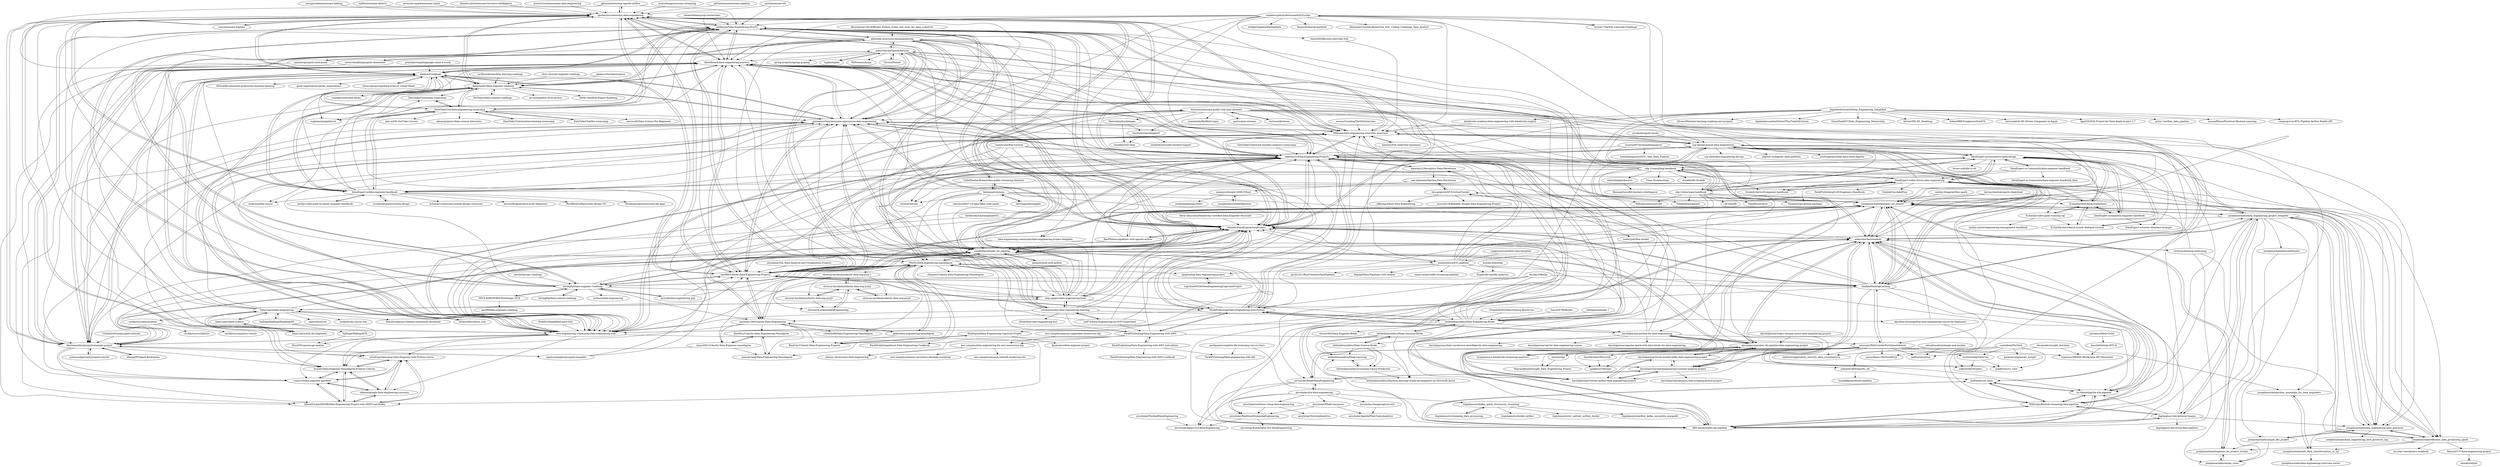 digraph G {
"jghoman/awesome-apache-airflow" -> "igorbarinov/awesome-data-engineering" ["e"=1]
"jghoman/awesome-apache-airflow" -> "adilkhash/Data-Engineering-HowTo" ["e"=1]
"jghoman/awesome-apache-airflow" -> "andkret/Cookbook" ["e"=1]
"ml874/Data-Engineering-on-GCP-Cheatsheet" -> "PacktPublishing/Data-Engineering-with-AWS" ["e"=1]
"ml874/Data-Engineering-on-GCP-Cheatsheet" -> "danielbeach/data-engineering-practice" ["e"=1]
"ml874/Data-Engineering-on-GCP-Cheatsheet" -> "snird/awesome-data-engineering-learning" ["e"=1]
"ml874/Data-Engineering-on-GCP-Cheatsheet" -> "Flor91/Data-engineering-nanodegree" ["e"=1]
"ml874/Data-Engineering-on-GCP-Cheatsheet" -> "alanchn31/Data-Engineering-Projects" ["e"=1]
"BasPH/data-pipelines-with-apache-airflow" -> "damklis/DataEngineeringProject" ["e"=1]
"BasPH/data-pipelines-with-apache-airflow" -> "josephmachado/beginner_de_project" ["e"=1]
"BasPH/data-pipelines-with-apache-airflow" -> "alanchn31/Data-Engineering-Projects" ["e"=1]
"BasPH/data-pipelines-with-apache-airflow" -> "san089/goodreads_etl_pipeline" ["e"=1]
"priyankavergadia/google-cloud-4-words" -> "andkret/Cookbook" ["e"=1]
"andkret/Cookbook" -> "igorbarinov/awesome-data-engineering"
"andkret/Cookbook" -> "adilkhash/Data-Engineering-HowTo"
"andkret/Cookbook" -> "datastacktv/data-engineer-roadmap"
"andkret/Cookbook" -> "gunnarmorling/awesome-opensource-data-engineering"
"andkret/Cookbook" -> "DataTalksClub/data-engineering-zoomcamp"
"andkret/Cookbook" -> "DataExpert-io/data-engineer-handbook"
"andkret/Cookbook" -> "danielbeach/data-engineering-practice"
"andkret/Cookbook" -> "data-engineering-community/data-engineering-wiki"
"andkret/Cookbook" -> "san089/Udacity-Data-Engineering-Projects"
"andkret/Cookbook" -> "AlexIoannides/pyspark-example-project"
"andkret/Cookbook" -> "eugeneyan/applied-ml" ["e"=1]
"andkret/Cookbook" -> "visenger/awesome-mlops" ["e"=1]
"andkret/Cookbook" -> "EthicalML/awesome-production-machine-learning" ["e"=1]
"andkret/Cookbook" -> "great-expectations/great_expectations" ["e"=1]
"andkret/Cookbook" -> "datasciencescoop/Data-Science--Cheat-Sheet" ["e"=1]
"datasciencescoop/Data-Science--Cheat-Sheet" -> "andkret/Cookbook" ["e"=1]
"adilkhash/Data-Engineering-HowTo" -> "igorbarinov/awesome-data-engineering"
"adilkhash/Data-Engineering-HowTo" -> "gunnarmorling/awesome-opensource-data-engineering"
"adilkhash/Data-Engineering-HowTo" -> "danielbeach/data-engineering-practice"
"adilkhash/Data-Engineering-HowTo" -> "andkret/Cookbook"
"adilkhash/Data-Engineering-HowTo" -> "data-engineering-community/data-engineering-wiki"
"adilkhash/Data-Engineering-HowTo" -> "san089/Udacity-Data-Engineering-Projects"
"adilkhash/Data-Engineering-HowTo" -> "datastacktv/data-engineer-roadmap"
"adilkhash/Data-Engineering-HowTo" -> "alanchn31/Data-Engineering-Projects"
"adilkhash/Data-Engineering-HowTo" -> "damklis/DataEngineeringProject"
"adilkhash/Data-Engineering-HowTo" -> "AlexIoannides/pyspark-example-project"
"adilkhash/Data-Engineering-HowTo" -> "OBenner/data-engineering-interview-questions"
"adilkhash/Data-Engineering-HowTo" -> "boringPpl/data-engineer-roadmap"
"adilkhash/Data-Engineering-HowTo" -> "san089/goodreads_etl_pipeline"
"adilkhash/Data-Engineering-HowTo" -> "oleg-agapov/data-engineering-book"
"adilkhash/Data-Engineering-HowTo" -> "abhishek-ch/around-dataengineering"
"ms2ag16/Books" -> "letthedataconfess/Data-Engineering-Books" ["e"=1]
"ms2ag16/Books" -> "data-engineering-community/data-engineering-wiki" ["e"=1]
"ms2ag16/Books" -> "PacktPublishing/Data-Engineering-with-Python" ["e"=1]
"ms2ag16/Books" -> "shafiab/HashtagCashtag" ["e"=1]
"boringPpl/data-engineer-roadmap" -> "NFLX-WIBD/WIBD-Workshops-2018"
"boringPpl/data-engineer-roadmap" -> "boringPpl/data-science-roadmap" ["e"=1]
"boringPpl/data-engineer-roadmap" -> "adilkhash/Data-Engineering-HowTo"
"boringPpl/data-engineer-roadmap" -> "igorbarinov/awesome-data-engineering"
"boringPpl/data-engineer-roadmap" -> "san089/Udacity-Data-Engineering-Projects"
"boringPpl/data-engineer-roadmap" -> "san089/goodreads_etl_pipeline"
"boringPpl/data-engineer-roadmap" -> "Flor91/Data-engineering-nanodegree"
"boringPpl/data-engineer-roadmap" -> "abhishek-ch/around-dataengineering"
"boringPpl/data-engineer-roadmap" -> "gunnarmorling/awesome-opensource-data-engineering"
"boringPpl/data-engineer-roadmap" -> "damklis/DataEngineeringProject"
"boringPpl/data-engineer-roadmap" -> "jorwalk/data-engineering-gcp" ["e"=1]
"boringPpl/data-engineer-roadmap" -> "nareshk1290/Udacity-Data-Engineering"
"boringPpl/data-engineer-roadmap" -> "andkret/Cookbook"
"boringPpl/data-engineer-roadmap" -> "natbusa/data-engineering"
"boringPpl/data-engineer-roadmap" -> "oleg-agapov/data-engineering-book"
"NFLX-WIBD/WIBD-Workshops-2018" -> "boringPpl/data-engineer-roadmap"
"NFLX-WIBD/WIBD-Workshops-2018" -> "san089/data-engineer-roadmap"
"shawlu95/Beyond-LeetCode-SQL" -> "OBenner/data-engineering-interview-questions" ["e"=1]
"nareshk1290/Udacity-Data-Engineering" -> "Flor91/Data-engineering-nanodegree"
"nareshk1290/Udacity-Data-Engineering" -> "gabfr/data-engineering-nanodegree"
"nareshk1290/Udacity-Data-Engineering" -> "manuel-lang/Data-Engineering-Nanodegree"
"nareshk1290/Udacity-Data-Engineering" -> "immu0001/Udacity-Data-Engineer-nanodegree"
"nareshk1290/Udacity-Data-Engineering" -> "BenSchr/Udacity-Data-Engineering-Projects"
"nareshk1290/Udacity-Data-Engineering" -> "kroudir/Data-Engineer-Nanodegree-Projects-Udacity"
"nareshk1290/Udacity-Data-Engineering" -> "san089/Udacity-Data-Engineering-Projects"
"nareshk1290/Udacity-Data-Engineering" -> "vineeths96/Data-Engineering-Nanodegree"
"nareshk1290/Udacity-Data-Engineering" -> "KentHsu/Udacity-Data-Engineering-Nanodgree"
"nareshk1290/Udacity-Data-Engineering" -> "san089/goodreads_etl_pipeline"
"mspnp/azure-databricks-streaming-analytics" -> "uhussain/WebCrawlerForOnlineInflation" ["e"=1]
"AlexIoannides/pyspark-example-project" -> "data-engineering-community/data-engineering-wiki"
"AlexIoannides/pyspark-example-project" -> "danielbeach/data-engineering-practice"
"AlexIoannides/pyspark-example-project" -> "gunnarmorling/awesome-opensource-data-engineering"
"AlexIoannides/pyspark-example-project" -> "adilkhash/Data-Engineering-HowTo"
"AlexIoannides/pyspark-example-project" -> "igorbarinov/awesome-data-engineering"
"AlexIoannides/pyspark-example-project" -> "spark-examples/pyspark-examples" ["e"=1]
"AlexIoannides/pyspark-example-project" -> "mahmoudparsian/pyspark-tutorial" ["e"=1]
"AlexIoannides/pyspark-example-project" -> "damklis/DataEngineeringProject"
"AlexIoannides/pyspark-example-project" -> "san089/goodreads_etl_pipeline"
"AlexIoannides/pyspark-example-project" -> "kroudir/Data-Engineer-Nanodegree-Projects-Udacity"
"AlexIoannides/pyspark-example-project" -> "tuanx18/data-engineer-portfolio"
"AlexIoannides/pyspark-example-project" -> "AhmetFurkanDEMIR/Data-Engineering-Project-with-HDFS-and-Kafka"
"AlexIoannides/pyspark-example-project" -> "andkret/Cookbook"
"AlexIoannides/pyspark-example-project" -> "ortizfram/datacamp-Data-Engineer-with-Python-course"
"AlexIoannides/pyspark-example-project" -> "ekampf/PySpark-Boilerplate" ["e"=1]
"boringPpl/data-science-roadmap" -> "boringPpl/data-engineer-roadmap" ["e"=1]
"ajupton/big-data-engineering-project" -> "supratim94336/DataEngineeringCapstoneProject"
"tuanavu/airflow-tutorial" -> "alanchn31/Data-Engineering-Projects" ["e"=1]
"tuanavu/airflow-tutorial" -> "coder2j/airflow-docker" ["e"=1]
"tuanavu/airflow-tutorial" -> "damklis/DataEngineeringProject" ["e"=1]
"tuanavu/airflow-tutorial" -> "san089/goodreads_etl_pipeline" ["e"=1]
"tuanavu/airflow-tutorial" -> "san089/Udacity-Data-Engineering-Projects" ["e"=1]
"sblack4/google-data-engineering-coursera" -> "AhmetFurkanDEMIR/Data-Engineering-Project-with-HDFS-and-Kafka"
"sblack4/google-data-engineering-coursera" -> "tuanx18/data-engineer-portfolio"
"sblack4/google-data-engineering-coursera" -> "ortizfram/datacamp-Data-Engineer-with-Python-course"
"sblack4/google-data-engineering-coursera" -> "kroudir/Data-Engineer-Nanodegree-Projects-Udacity"
"kevinschaich/pyspark-cheatsheet" -> "AlexIoannides/pyspark-example-project" ["e"=1]
"kevinschaich/pyspark-cheatsheet" -> "josephmachado/data_engineering_best_practices" ["e"=1]
"kevinschaich/pyspark-cheatsheet" -> "josephmachado/beginner_de_project" ["e"=1]
"WebDevSimplified/Learn-SQL" -> "data-engineering-community/data-engineering-wiki" ["e"=1]
"ColinEberhardt/awesome-public-streaming-datasets" -> "bytewax/awesome-public-real-time-datasets"
"ColinEberhardt/awesome-public-streaming-datasets" -> "viirya/eventsim"
"ColinEberhardt/awesome-public-streaming-datasets" -> "ankurchavda/streamify"
"ColinEberhardt/awesome-public-streaming-datasets" -> "Interana/eventsim"
"Chandra0505/Data-Science-Resources" -> "letthedataconfess/Data-Engineering-Books" ["e"=1]
"raycad/devops-roadmap" -> "boringPpl/data-engineer-roadmap" ["e"=1]
"kansiris/SQL-interview-questions" -> "OBenner/data-engineering-interview-questions" ["e"=1]
"databricks/LearningSparkV2" -> "damklis/DataEngineeringProject" ["e"=1]
"databricks/LearningSparkV2" -> "AlexIoannides/pyspark-example-project" ["e"=1]
"Flor91/Data-engineering-nanodegree" -> "nareshk1290/Udacity-Data-Engineering"
"Flor91/Data-engineering-nanodegree" -> "gabfr/data-engineering-nanodegree"
"Flor91/Data-engineering-nanodegree" -> "san089/Udacity-Data-Engineering-Projects"
"Flor91/Data-engineering-nanodegree" -> "alanchn31/Data-Engineering-Projects"
"Flor91/Data-engineering-nanodegree" -> "BenSchr/Udacity-Data-Engineering-Projects"
"Flor91/Data-engineering-nanodegree" -> "san089/goodreads_etl_pipeline"
"Flor91/Data-engineering-nanodegree" -> "Modingwa/Data-Engineering-Capstone-Project"
"Flor91/Data-engineering-nanodegree" -> "manuel-lang/Data-Engineering-Nanodegree"
"Flor91/Data-engineering-nanodegree" -> "vineeths96/Data-Engineering-Nanodegree"
"Flor91/Data-engineering-nanodegree" -> "damklis/DataEngineeringProject"
"Flor91/Data-engineering-nanodegree" -> "shravan-kuchkula/udacity-data-eng-proj-1"
"Flor91/Data-engineering-nanodegree" -> "rbmayer/Udacity-Data-Engineering-Nanodegree"
"Flor91/Data-engineering-nanodegree" -> "ajupton/big-data-engineering-project"
"Flor91/Data-engineering-nanodegree" -> "immu0001/Udacity-Data-Engineer-nanodegree"
"Flor91/Data-engineering-nanodegree" -> "boringPpl/data-engineer-roadmap"
"BenSchr/Udacity-Data-Engineering-Projects" -> "Modingwa/Data-Engineering-Capstone-Project"
"jorwalk/data-engineering-gcp" -> "boringPpl/data-engineer-roadmap" ["e"=1]
"jorwalk/data-engineering-gcp" -> "Flor91/Data-engineering-nanodegree" ["e"=1]
"jorwalk/data-engineering-gcp" -> "san089/Udacity-Data-Engineering-Projects" ["e"=1]
"josephwibowo/MeetBaeArea" -> "narayave/Insight-GDELT-Feed"
"gabfr/data-engineering-nanodegree" -> "Flor91/Data-engineering-nanodegree"
"gabfr/data-engineering-nanodegree" -> "nareshk1290/Udacity-Data-Engineering"
"gabfr/data-engineering-nanodegree" -> "BenSchr/Udacity-Data-Engineering-Projects"
"narayave/Insight-GDELT-Feed" -> "josephwibowo/MeetBaeArea"
"narayave/Insight-GDELT-Feed" -> "jordanbigdata/portfolio"
"datastacktv/data-engineer-roadmap" -> "igorbarinov/awesome-data-engineering"
"datastacktv/data-engineer-roadmap" -> "andkret/Cookbook"
"datastacktv/data-engineer-roadmap" -> "adilkhash/Data-Engineering-HowTo"
"datastacktv/data-engineer-roadmap" -> "gunnarmorling/awesome-opensource-data-engineering"
"datastacktv/data-engineer-roadmap" -> "DataTalksClub/data-engineering-zoomcamp"
"datastacktv/data-engineer-roadmap" -> "danielbeach/data-engineering-practice"
"datastacktv/data-engineer-roadmap" -> "eugeneyan/applied-ml" ["e"=1]
"datastacktv/data-engineer-roadmap" -> "data-engineering-community/data-engineering-wiki"
"datastacktv/data-engineer-roadmap" -> "visenger/awesome-mlops" ["e"=1]
"datastacktv/data-engineer-roadmap" -> "DataExpert-io/data-engineer-handbook"
"datastacktv/data-engineer-roadmap" -> "MrMimic/data-scientist-roadmap" ["e"=1]
"datastacktv/data-engineer-roadmap" -> "AlexIoannides/pyspark-example-project"
"datastacktv/data-engineer-roadmap" -> "ml-tooling/best-of-ml-python" ["e"=1]
"datastacktv/data-engineer-roadmap" -> "AMAI-GmbH/AI-Expert-Roadmap" ["e"=1]
"datastacktv/data-engineer-roadmap" -> "DataTalksClub/mlops-zoomcamp" ["e"=1]
"oxnr/awesome-bigdata" -> "igorbarinov/awesome-data-engineering" ["e"=1]
"Data-Learn/data-engineering" -> "Data-Learn/SQL-for-beginners"
"Data-Learn/data-engineering" -> "Data-Learn/data-science"
"Data-Learn/data-engineering" -> "halltape/HalltapeRoadmapDE"
"Data-Learn/data-engineering" -> "adilkhash/Data-Engineering-HowTo"
"Data-Learn/data-engineering" -> "slgero/testovoe" ["e"=1]
"Data-Learn/data-engineering" -> "damklis/DataEngineeringProject"
"Data-Learn/data-engineering" -> "san089/Udacity-Data-Engineering-Projects"
"Data-Learn/data-engineering" -> "esokolov/ml-course-hse" ["e"=1]
"Data-Learn/data-engineering" -> "demidovakatya/vvedenie-mashinnoe-obuchenie" ["e"=1]
"Data-Learn/data-engineering" -> "oleg-agapov/data-engineering-book"
"Data-Learn/data-engineering" -> "igorbarinov/awesome-data-engineering"
"Data-Learn/data-engineering" -> "KlukvaMors/basic_stat" ["e"=1]
"Data-Learn/data-engineering" -> "danielbeach/data-engineering-practice"
"Data-Learn/data-engineering" -> "gunnarmorling/awesome-opensource-data-engineering"
"Data-Learn/data-engineering" -> "surfalytics/data-projects"
"manuzhang/awesome-streaming" -> "igorbarinov/awesome-data-engineering" ["e"=1]
"DataTalksClub/machine-learning-zoomcamp" -> "DataTalksClub/data-engineering-zoomcamp" ["e"=1]
"ptyadana/SQL-Data-Analysis-and-Visualization-Projects" -> "san089/Udacity-Data-Engineering-Projects" ["e"=1]
"mrdbourke/machine-learning-roadmap" -> "datastacktv/data-engineer-roadmap" ["e"=1]
"mrinal1704/SQL-Leetcode-Challenge" -> "smpetersgithub/AdvancedSQLPuzzles" ["e"=1]
"gunnarmorling/awesome-opensource-data-engineering" -> "adilkhash/Data-Engineering-HowTo"
"gunnarmorling/awesome-opensource-data-engineering" -> "data-engineering-community/data-engineering-wiki"
"gunnarmorling/awesome-opensource-data-engineering" -> "igorbarinov/awesome-data-engineering"
"gunnarmorling/awesome-opensource-data-engineering" -> "danielbeach/data-engineering-practice"
"gunnarmorling/awesome-opensource-data-engineering" -> "AlexIoannides/pyspark-example-project"
"gunnarmorling/awesome-opensource-data-engineering" -> "san089/Udacity-Data-Engineering-Projects"
"gunnarmorling/awesome-opensource-data-engineering" -> "damklis/DataEngineeringProject"
"gunnarmorling/awesome-opensource-data-engineering" -> "alanchn31/Data-Engineering-Projects"
"gunnarmorling/awesome-opensource-data-engineering" -> "andkret/Cookbook"
"gunnarmorling/awesome-opensource-data-engineering" -> "datastacktv/data-engineer-roadmap"
"gunnarmorling/awesome-opensource-data-engineering" -> "OBenner/data-engineering-interview-questions"
"gunnarmorling/awesome-opensource-data-engineering" -> "kroudir/Data-Engineer-Nanodegree-Projects-Udacity"
"gunnarmorling/awesome-opensource-data-engineering" -> "tuanx18/data-engineer-portfolio"
"gunnarmorling/awesome-opensource-data-engineering" -> "AhmetFurkanDEMIR/Data-Engineering-Project-with-HDFS-and-Kafka"
"gunnarmorling/awesome-opensource-data-engineering" -> "san089/goodreads_etl_pipeline"
"pditommaso/awesome-pipeline" -> "igorbarinov/awesome-data-engineering" ["e"=1]
"manuel-lang/Data-Engineering-Nanodegree" -> "KentHsu/Udacity-Data-Engineering-Nanodgree"
"san089/Udacity-Data-Engineering-Projects" -> "damklis/DataEngineeringProject"
"san089/Udacity-Data-Engineering-Projects" -> "alanchn31/Data-Engineering-Projects"
"san089/Udacity-Data-Engineering-Projects" -> "san089/goodreads_etl_pipeline"
"san089/Udacity-Data-Engineering-Projects" -> "adilkhash/Data-Engineering-HowTo"
"san089/Udacity-Data-Engineering-Projects" -> "gunnarmorling/awesome-opensource-data-engineering"
"san089/Udacity-Data-Engineering-Projects" -> "Flor91/Data-engineering-nanodegree"
"san089/Udacity-Data-Engineering-Projects" -> "danielbeach/data-engineering-practice"
"san089/Udacity-Data-Engineering-Projects" -> "josephmachado/beginner_de_project"
"san089/Udacity-Data-Engineering-Projects" -> "igorbarinov/awesome-data-engineering"
"san089/Udacity-Data-Engineering-Projects" -> "nareshk1290/Udacity-Data-Engineering"
"san089/Udacity-Data-Engineering-Projects" -> "OBenner/data-engineering-interview-questions"
"san089/Udacity-Data-Engineering-Projects" -> "PacktPublishing/Data-Engineering-with-Python"
"san089/Udacity-Data-Engineering-Projects" -> "andkret/Cookbook"
"san089/Udacity-Data-Engineering-Projects" -> "boringPpl/data-engineer-roadmap"
"san089/Udacity-Data-Engineering-Projects" -> "shafiab/HashtagCashtag"
"josephmachado/beginner_de_project" -> "alanchn31/Data-Engineering-Projects"
"josephmachado/beginner_de_project" -> "damklis/DataEngineeringProject"
"josephmachado/beginner_de_project" -> "josephmachado/beginner_de_project_stream"
"josephmachado/beginner_de_project" -> "shafiab/HashtagCashtag"
"josephmachado/beginner_de_project" -> "san089/Udacity-Data-Engineering-Projects"
"josephmachado/beginner_de_project" -> "san089/goodreads_etl_pipeline"
"josephmachado/beginner_de_project" -> "ilya-galperin/SF-EvictionTracker"
"josephmachado/beginner_de_project" -> "ankurchavda/streamify"
"josephmachado/beginner_de_project" -> "josephmachado/data_engineering_best_practices"
"josephmachado/beginner_de_project" -> "josephmachado/efficient_data_processing_spark"
"josephmachado/beginner_de_project" -> "oleg-agapov/data-engineering-book"
"josephmachado/beginner_de_project" -> "ABZ-Aaron/reddit-api-pipeline"
"josephmachado/beginner_de_project" -> "josephmachado/data_engineering_project_template"
"josephmachado/beginner_de_project" -> "BasPH/data-pipelines-with-apache-airflow" ["e"=1]
"josephmachado/beginner_de_project" -> "gunnarmorling/awesome-opensource-data-engineering"
"damklis/DataEngineeringProject" -> "alanchn31/Data-Engineering-Projects"
"damklis/DataEngineeringProject" -> "san089/Udacity-Data-Engineering-Projects"
"damklis/DataEngineeringProject" -> "josephmachado/beginner_de_project"
"damklis/DataEngineeringProject" -> "gunnarmorling/awesome-opensource-data-engineering"
"damklis/DataEngineeringProject" -> "adilkhash/Data-Engineering-HowTo"
"damklis/DataEngineeringProject" -> "ankurchavda/streamify"
"damklis/DataEngineeringProject" -> "danielbeach/data-engineering-practice"
"damklis/DataEngineeringProject" -> "san089/goodreads_etl_pipeline"
"damklis/DataEngineeringProject" -> "shafiab/HashtagCashtag"
"damklis/DataEngineeringProject" -> "OBenner/data-engineering-interview-questions"
"damklis/DataEngineeringProject" -> "PacktPublishing/Data-Engineering-with-Python"
"damklis/DataEngineeringProject" -> "ssp-data/practical-data-engineering"
"damklis/DataEngineeringProject" -> "igorbarinov/awesome-data-engineering"
"damklis/DataEngineeringProject" -> "abhishek-ch/around-dataengineering"
"damklis/DataEngineeringProject" -> "BasPH/data-pipelines-with-apache-airflow" ["e"=1]
"spark-examples/pyspark-examples" -> "AlexIoannides/pyspark-example-project" ["e"=1]
"spark-examples/pyspark-examples" -> "OBenner/data-engineering-interview-questions" ["e"=1]
"spark-examples/pyspark-examples" -> "alanchn31/Data-Engineering-Projects" ["e"=1]
"san089/goodreads_etl_pipeline" -> "san089/Udacity-Data-Engineering-Projects"
"san089/goodreads_etl_pipeline" -> "damklis/DataEngineeringProject"
"san089/goodreads_etl_pipeline" -> "alanchn31/Data-Engineering-Projects"
"san089/goodreads_etl_pipeline" -> "ankurchavda/streamify"
"san089/goodreads_etl_pipeline" -> "josephmachado/beginner_de_project"
"san089/goodreads_etl_pipeline" -> "adilkhash/Data-Engineering-HowTo"
"san089/goodreads_etl_pipeline" -> "Flor91/Data-engineering-nanodegree"
"san089/goodreads_etl_pipeline" -> "AlexIoannides/pyspark-example-project"
"san089/goodreads_etl_pipeline" -> "gunnarmorling/awesome-opensource-data-engineering"
"san089/goodreads_etl_pipeline" -> "darshilparmar/uber-etl-pipeline-data-engineering-project"
"san089/goodreads_etl_pipeline" -> "nareshk1290/Udacity-Data-Engineering"
"san089/goodreads_etl_pipeline" -> "gtoonstra/etl-with-airflow" ["e"=1]
"san089/goodreads_etl_pipeline" -> "boringPpl/data-engineer-roadmap"
"san089/goodreads_etl_pipeline" -> "airscholar/RedditDataEngineering"
"san089/goodreads_etl_pipeline" -> "renatootescu/ETL-pipeline"
"chris-chris/ml-engineer-roadmap" -> "datastacktv/data-engineer-roadmap" ["e"=1]
"supratim94336/DataEngineeringCapstoneProject" -> "ajupton/big-data-engineering-project"
"alanchn31/Data-Engineering-Projects" -> "damklis/DataEngineeringProject"
"alanchn31/Data-Engineering-Projects" -> "san089/Udacity-Data-Engineering-Projects"
"alanchn31/Data-Engineering-Projects" -> "josephmachado/beginner_de_project"
"alanchn31/Data-Engineering-Projects" -> "OBenner/data-engineering-interview-questions"
"alanchn31/Data-Engineering-Projects" -> "adilkhash/Data-Engineering-HowTo"
"alanchn31/Data-Engineering-Projects" -> "gunnarmorling/awesome-opensource-data-engineering"
"alanchn31/Data-Engineering-Projects" -> "danielbeach/data-engineering-practice"
"alanchn31/Data-Engineering-Projects" -> "PacktPublishing/Data-Engineering-with-Python"
"alanchn31/Data-Engineering-Projects" -> "alanchn31/Movalytics-Data-Warehouse"
"alanchn31/Data-Engineering-Projects" -> "san089/goodreads_etl_pipeline"
"alanchn31/Data-Engineering-Projects" -> "shafiab/HashtagCashtag"
"alanchn31/Data-Engineering-Projects" -> "Flor91/Data-engineering-nanodegree"
"alanchn31/Data-Engineering-Projects" -> "igorbarinov/awesome-data-engineering"
"alanchn31/Data-Engineering-Projects" -> "data-engineering-community/data-engineering-wiki"
"alanchn31/Data-Engineering-Projects" -> "ssp-data/practical-data-engineering"
"alanchn31/Movalytics-Data-Warehouse" -> "alanchn31/Data-Engineering-Projects"
"alanchn31/Movalytics-Data-Warehouse" -> "iam-mhaseeb/Skytrax-Data-Warehouse"
"youngwookim/awesome-hadoop" -> "igorbarinov/awesome-data-engineering" ["e"=1]
"xoraus/CrackingTheSQLInterview" -> "OBenner/data-engineering-interview-questions" ["e"=1]
"kroudir/Data-Engineer-Nanodegree-Projects-Udacity" -> "AhmetFurkanDEMIR/Data-Engineering-Project-with-HDFS-and-Kafka"
"kroudir/Data-Engineer-Nanodegree-Projects-Udacity" -> "tuanx18/data-engineer-portfolio"
"kroudir/Data-Engineer-Nanodegree-Projects-Udacity" -> "ortizfram/datacamp-Data-Engineer-with-Python-course"
"kroudir/Data-Engineer-Nanodegree-Projects-Udacity" -> "sblack4/google-data-engineering-coursera"
"aws-samples/amazon-sagemaker-immersion-day" -> "aws-samples/data-engineering-for-aws-immersion-day" ["e"=1]
"ankurchavda/SparkLearning" -> "ankurchavda/streamify"
"ankurchavda/SparkLearning" -> "damklis/DataEngineeringProject"
"ankurchavda/SparkLearning" -> "cartershanklin/pyspark-cheatsheet" ["e"=1]
"ankurchavda/SparkLearning" -> "renatootescu/ETL-pipeline"
"ankurchavda/SparkLearning" -> "danielbeach/data-engineering-practice"
"ankurchavda/SparkLearning" -> "MrPowers/chispa" ["e"=1]
"ankurchavda/SparkLearning" -> "snird/awesome-data-engineering-learning"
"ankurchavda/SparkLearning" -> "Clivern/Peanut" ["e"=1]
"ankurchavda/SparkLearning" -> "abhishek-ch/around-dataengineering"
"ankurchavda/SparkLearning" -> "spring-projects/spring-graphql" ["e"=1]
"ankurchavda/SparkLearning" -> "palantir/pyspark-style-guide" ["e"=1]
"ankurchavda/SparkLearning" -> "tuplex/tuplex" ["e"=1]
"ankurchavda/SparkLearning" -> "oleg-agapov/data-engineering-book"
"ankurchavda/SparkLearning" -> "ABZ-Aaron/reddit-api-pipeline"
"ankurchavda/SparkLearning" -> "alanchn31/Data-Engineering-Projects"
"Saurav6789/Books-" -> "letthedataconfess/Data-Engineering-Books" ["e"=1]
"karolina-sowinska/free-data-engineering-course-for-beginners" -> "josephmachado/beginner_de_project"
"karolina-sowinska/free-data-engineering-course-for-beginners" -> "sidharth1805/Spotify_etl"
"josephmachado/simple_dbt_project" -> "josephmachado/online_store"
"josephmachado/simple_dbt_project" -> "josephmachado/beginner_de_project_stream"
"josephmachado/simple_dbt_project" -> "josephmachado/data_engineering_best_practices"
"shafiab/HashtagCashtag" -> "uhussain/WebCrawlerForOnlineInflation"
"shafiab/HashtagCashtag" -> "damklis/DataEngineeringProject"
"shafiab/HashtagCashtag" -> "ankurchavda/streamify"
"shafiab/HashtagCashtag" -> "josephmachado/beginner_de_project"
"shafiab/HashtagCashtag" -> "alanchn31/Data-Engineering-Projects"
"shafiab/HashtagCashtag" -> "ssp-data/practical-data-engineering"
"shafiab/HashtagCashtag" -> "mspnp/azure-databricks-streaming-analytics" ["e"=1]
"shafiab/HashtagCashtag" -> "ABZ-Aaron/reddit-api-pipeline"
"shafiab/HashtagCashtag" -> "san089/Udacity-Data-Engineering-Projects"
"shafiab/HashtagCashtag" -> "RSKriegs/finnhub-streaming-data-pipeline"
"shafiab/HashtagCashtag" -> "ris-tlp/audiophile-e2e-pipeline"
"shafiab/HashtagCashtag" -> "OBenner/data-engineering-interview-questions"
"shafiab/HashtagCashtag" -> "san089/goodreads_etl_pipeline"
"shafiab/HashtagCashtag" -> "alanchn31/Movalytics-Data-Warehouse"
"shafiab/HashtagCashtag" -> "ilya-galperin/SF-EvictionTracker"
"ilya-galperin/SF-EvictionTracker" -> "iam-mhaseeb/Skytrax-Data-Warehouse"
"ilya-galperin/SF-EvictionTracker" -> "jdkhong/Zillow-Data-Engineering"
"ilya-galperin/SF-EvictionTracker" -> "josephmachado/beginner_de_project"
"ilya-galperin/SF-EvictionTracker" -> "aravindr18/RedditR--Insight-Data-Engineering-Project"
"Interana/eventsim" -> "ankurchavda/streamify"
"Interana/eventsim" -> "udacity/nd027-c3-data-lakes-with-spark" ["e"=1]
"Interana/eventsim" -> "josephmachado/beginner_de_project"
"Interana/eventsim" -> "viirya/eventsim"
"Interana/eventsim" -> "devrimgunduz/pagila" ["e"=1]
"Interana/eventsim" -> "Flor91/Data-engineering-nanodegree"
"Interana/eventsim" -> "ColinEberhardt/awesome-public-streaming-datasets"
"Interana/eventsim" -> "damklis/DataEngineeringProject"
"Interana/eventsim" -> "san089/goodreads_etl_pipeline"
"abhishek-ch/around-dataengineering" -> "damklis/DataEngineeringProject"
"abhishek-ch/around-dataengineering" -> "adilkhash/Data-Engineering-HowTo"
"abhishek-ch/around-dataengineering" -> "gunnarmorling/awesome-opensource-data-engineering"
"abhishek-ch/around-dataengineering" -> "san089/Udacity-Data-Engineering-Projects"
"abhishek-ch/around-dataengineering" -> "danielbeach/data-engineering-practice"
"abhishek-ch/around-dataengineering" -> "alanchn31/Data-Engineering-Projects"
"abhishek-ch/around-dataengineering" -> "san089/goodreads_etl_pipeline"
"abhishek-ch/around-dataengineering" -> "boringPpl/data-engineer-roadmap"
"abhishek-ch/around-dataengineering" -> "oleg-agapov/data-engineering-book"
"abhishek-ch/around-dataengineering" -> "OBenner/data-engineering-interview-questions"
"abhishek-ch/around-dataengineering" -> "igorbarinov/awesome-data-engineering"
"abhishek-ch/around-dataengineering" -> "josephmachado/beginner_de_project"
"abhishek-ch/around-dataengineering" -> "Flor91/Data-engineering-nanodegree"
"abhishek-ch/around-dataengineering" -> "data-engineering-community/data-engineering-wiki"
"abhishek-ch/around-dataengineering" -> "ankurchavda/SparkLearning"
"PacktPublishing/Data-Engineering-with-Python" -> "alanchn31/Data-Engineering-Projects"
"PacktPublishing/Data-Engineering-with-Python" -> "damklis/DataEngineeringProject"
"PacktPublishing/Data-Engineering-with-Python" -> "san089/Udacity-Data-Engineering-Projects"
"PacktPublishing/Data-Engineering-with-Python" -> "adilkhash/Data-Engineering-HowTo"
"PacktPublishing/Data-Engineering-with-Python" -> "darshilparmar/python-for-data-engineering"
"PacktPublishing/Data-Engineering-with-Python" -> "josephmachado/beginner_de_project"
"PacktPublishing/Data-Engineering-with-Python" -> "danielbeach/data-engineering-practice"
"PacktPublishing/Data-Engineering-with-Python" -> "nareshk1290/Udacity-Data-Engineering"
"PacktPublishing/Data-Engineering-with-Python" -> "data-engineering-community/data-engineering-wiki"
"PacktPublishing/Data-Engineering-with-Python" -> "gunnarmorling/awesome-opensource-data-engineering"
"PacktPublishing/Data-Engineering-with-Python" -> "Flor91/Data-engineering-nanodegree"
"PacktPublishing/Data-Engineering-with-Python" -> "PacktPublishing/Data-Engineering-with-AWS"
"PacktPublishing/Data-Engineering-with-Python" -> "letthedataconfess/Data-Engineering-Books"
"PacktPublishing/Data-Engineering-with-Python" -> "san089/goodreads_etl_pipeline"
"PacktPublishing/Data-Engineering-with-Python" -> "OBenner/data-engineering-interview-questions"
"aws-samples/data-engineering-for-aws-immersion-day" -> "johnny-chivers/aws-data-engineering"
"aws-samples/data-engineering-for-aws-immersion-day" -> "aws-samples/amazon-serverless-datalake-workshop" ["e"=1]
"aws-samples/data-engineering-for-aws-immersion-day" -> "aws-samples/amazon-redshift-modernize-dw" ["e"=1]
"snird/awesome-data-engineering-learning" -> "oleg-agapov/data-engineering-book"
"snird/awesome-data-engineering-learning" -> "ankurchavda/SparkLearning"
"snird/awesome-data-engineering-learning" -> "data-engineering-community/data-engineering-wiki"
"snird/awesome-data-engineering-learning" -> "gunnarmorling/awesome-opensource-data-engineering"
"snird/awesome-data-engineering-learning" -> "adilkhash/Data-Engineering-HowTo"
"snird/awesome-data-engineering-learning" -> "danielbeach/data-engineering-practice"
"snird/awesome-data-engineering-learning" -> "karolina-sowinska/free-data-engineering-course-for-beginners"
"snird/awesome-data-engineering-learning" -> "Flor91/Data-engineering-nanodegree"
"snird/awesome-data-engineering-learning" -> "ml874/Data-Engineering-on-GCP-Cheatsheet" ["e"=1]
"snird/awesome-data-engineering-learning" -> "alanchn31/Data-Engineering-Projects"
"snird/awesome-data-engineering-learning" -> "ifood/ifood-data-engineering-test" ["e"=1]
"snird/awesome-data-engineering-learning" -> "PacktPublishing/Data-Engineering-with-AWS"
"cordon-thiago/airflow-spark" -> "josephmachado/beginner_de_project" ["e"=1]
"soggycactus/airflow-repo-template" -> "renatootescu/ETL-pipeline" ["e"=1]
"cartershanklin/pyspark-cheatsheet" -> "AlexIoannides/pyspark-example-project" ["e"=1]
"cartershanklin/pyspark-cheatsheet" -> "ankurchavda/SparkLearning" ["e"=1]
"uhussain/WebCrawlerForOnlineInflation" -> "shafiab/HashtagCashtag"
"uhussain/WebCrawlerForOnlineInflation" -> "MaryamBisadi/Insight_Data_Engineering_Project"
"uhussain/WebCrawlerForOnlineInflation" -> "zgolkhou/CXtream"
"uhussain/WebCrawlerForOnlineInflation" -> "jsflevitt/DevEstates"
"uhussain/WebCrawlerForOnlineInflation" -> "mspnp/azure-databricks-streaming-analytics" ["e"=1]
"uhussain/WebCrawlerForOnlineInflation" -> "mounesi/pa"
"uhussain/WebCrawlerForOnlineInflation" -> "govardhan1194/StockItUp"
"uhussain/WebCrawlerForOnlineInflation" -> "jyan83/Savvy_Care"
"uhussain/WebCrawlerForOnlineInflation" -> "sheltowt/application_security_data_visualizations"
"uhussain/WebCrawlerForOnlineInflation" -> "tbachlechner/Heuristik"
"uhussain/WebCrawlerForOnlineInflation" -> "qaifmz/terrastax"
"uhussain/WebCrawlerForOnlineInflation" -> "sarahuludag/DarkCoin"
"uhussain/WebCrawlerForOnlineInflation" -> "cspannos/PRAXIS-Blockchain-API-Maximizer"
"shravan-kuchkula/udacity-data-eng-proj-1" -> "shravan-kuchkula/udacity-data-eng-proj2"
"shravan-kuchkula/udacity-data-eng-proj-1" -> "shravan-kuchkula/udacity-data-eng-proj4"
"shravan-kuchkula/udacity-data-eng-proj-1" -> "shravan-kuchkula/dataEngineering"
"shravan-kuchkula/udacity-data-eng-proj-1" -> "shravan-kuchkula/udacity-data-eng-proj3"
"advaithasabnis/target-and-market" -> "qaifmz/terrastax"
"advaithasabnis/target-and-market" -> "sheltowt/application_security_data_visualizations"
"kaushikData/proFIT.AI" -> "cspannos/PRAXIS-Blockchain-API-Maximizer"
"devanshkv/insight_docclean" -> "qaifmz/terrastax"
"devanshkv/insight_docclean" -> "cspannos/PRAXIS-Blockchain-API-Maximizer"
"mounesi/pa" -> "MaryamBisadi/Insight_Data_Engineering_Project"
"tbachlechner/Heuristik" -> "zgolkhou/CXtream"
"sarahuludag/DarkCoin" -> "jsflevitt/DevEstates"
"sarahuludag/DarkCoin" -> "jyan83/Savvy_Care"
"saminens/Medi-CoQA" -> "kaushikData/proFIT.AI"
"iam-mhaseeb/Skytrax-Data-Warehouse" -> "narayave/Insight-GDELT-Feed"
"iam-mhaseeb/Skytrax-Data-Warehouse" -> "ilya-galperin/SF-EvictionTracker"
"immu0001/Udacity-Data-Engineer-nanodegree" -> "manuel-lang/Data-Engineering-Nanodegree"
"immu0001/Udacity-Data-Engineer-nanodegree" -> "KentHsu/Udacity-Data-Engineering-Nanodgree"
"immu0001/Udacity-Data-Engineer-nanodegree" -> "kroudir/Data-Engineer-Nanodegree-Projects-Udacity"
"shravan-kuchkula/dataEngineering" -> "shravan-kuchkula/udacity-data-eng-proj2"
"shravan-kuchkula/udacity-data-eng-proj3" -> "shravan-kuchkula/udacity-data-eng-proj2"
"shravan-kuchkula/udacity-data-eng-proj3" -> "shravan-kuchkula/dataEngineering"
"shravan-kuchkula/udacity-data-eng-proj2" -> "shravan-kuchkula/dataEngineering"
"shravan-kuchkula/udacity-data-eng-proj2" -> "shravan-kuchkula/udacity-data-eng-proj3"
"shravan-kuchkula/udacity-data-eng-proj2" -> "shravan-kuchkula/udacity-data-eng-proj4"
"shravan-kuchkula/udacity-data-eng-proj2" -> "shravan-kuchkula/udacity-data-eng-proj-1"
"Modingwa/Data-Engineering-Capstone-Project" -> "BenSchr/Udacity-Data-Engineering-Projects"
"Modingwa/Data-Engineering-Capstone-Project" -> "fpcarneiro/data-engineer-project"
"shravan-kuchkula/udacity-data-eng-proj4" -> "shravan-kuchkula/udacity-data-eng-proj2"
"rachelbeal/FasTack" -> "zgolkhou/CXtream"
"rachelbeal/FasTack" -> "gwattal/squatsmart_insight"
"rachelbeal/FasTack" -> "jsflevitt/DevEstates"
"rachelbeal/FasTack" -> "govardhan1194/StockItUp"
"rachelbeal/FasTack" -> "jyan83/Savvy_Care"
"rachelbeal/FasTack" -> "sarahuludag/DarkCoin"
"igorbarinov/awesome-data-engineering" -> "adilkhash/Data-Engineering-HowTo"
"igorbarinov/awesome-data-engineering" -> "gunnarmorling/awesome-opensource-data-engineering"
"igorbarinov/awesome-data-engineering" -> "andkret/Cookbook"
"igorbarinov/awesome-data-engineering" -> "datastacktv/data-engineer-roadmap"
"igorbarinov/awesome-data-engineering" -> "danielbeach/data-engineering-practice"
"igorbarinov/awesome-data-engineering" -> "data-engineering-community/data-engineering-wiki"
"igorbarinov/awesome-data-engineering" -> "oxnr/awesome-bigdata" ["e"=1]
"igorbarinov/awesome-data-engineering" -> "AlexIoannides/pyspark-example-project"
"igorbarinov/awesome-data-engineering" -> "san089/Udacity-Data-Engineering-Projects"
"igorbarinov/awesome-data-engineering" -> "alanchn31/Data-Engineering-Projects"
"igorbarinov/awesome-data-engineering" -> "DataTalksClub/data-engineering-zoomcamp"
"igorbarinov/awesome-data-engineering" -> "OBenner/data-engineering-interview-questions"
"igorbarinov/awesome-data-engineering" -> "damklis/DataEngineeringProject"
"igorbarinov/awesome-data-engineering" -> "jghoman/awesome-apache-airflow" ["e"=1]
"igorbarinov/awesome-data-engineering" -> "DataExpert-io/data-engineer-handbook"
"smpetersgithub/AdvancedSQLPuzzles" -> "damklis/DataEngineeringProject"
"smpetersgithub/AdvancedSQLPuzzles" -> "OBenner/data-engineering-interview-questions"
"smpetersgithub/AdvancedSQLPuzzles" -> "danielbeach/data-engineering-practice"
"smpetersgithub/AdvancedSQLPuzzles" -> "josephmachado/beginner_de_project"
"smpetersgithub/AdvancedSQLPuzzles" -> "shawlu95/Beyond-LeetCode-SQL" ["e"=1]
"smpetersgithub/AdvancedSQLPuzzles" -> "erikdarlingdata/DarlingData" ["e"=1]
"smpetersgithub/AdvancedSQLPuzzles" -> "gunnarmorling/awesome-opensource-data-engineering"
"smpetersgithub/AdvancedSQLPuzzles" -> "data-engineering-community/data-engineering-wiki"
"smpetersgithub/AdvancedSQLPuzzles" -> "mrinal1704/SQL-Leetcode-Challenge" ["e"=1]
"smpetersgithub/AdvancedSQLPuzzles" -> "adilkhash/Data-Engineering-HowTo"
"smpetersgithub/AdvancedSQLPuzzles" -> "alanchn31/Data-Engineering-Projects"
"smpetersgithub/AdvancedSQLPuzzles" -> "ssp-data/practical-data-engineering"
"smpetersgithub/AdvancedSQLPuzzles" -> "DataExpert-io/cumulative-table-design"
"smpetersgithub/AdvancedSQLPuzzles" -> "faizanxmulla/sql-portfolio"
"smpetersgithub/AdvancedSQLPuzzles" -> "AlexanderConnelly/BrainTree_SQL_Coding_Challenge_Data_Analyst" ["e"=1]
"Clivern/Peanut" -> "ankurchavda/SparkLearning" ["e"=1]
"devrimgunduz/pagila" -> "Interana/eventsim" ["e"=1]
"OBenner/data-engineering-interview-questions" -> "alanchn31/Data-Engineering-Projects"
"OBenner/data-engineering-interview-questions" -> "adilkhash/Data-Engineering-HowTo"
"OBenner/data-engineering-interview-questions" -> "damklis/DataEngineeringProject"
"OBenner/data-engineering-interview-questions" -> "danielbeach/data-engineering-practice"
"OBenner/data-engineering-interview-questions" -> "gunnarmorling/awesome-opensource-data-engineering"
"OBenner/data-engineering-interview-questions" -> "igorbarinov/awesome-data-engineering"
"OBenner/data-engineering-interview-questions" -> "data-engineering-community/data-engineering-wiki"
"OBenner/data-engineering-interview-questions" -> "san089/Udacity-Data-Engineering-Projects"
"OBenner/data-engineering-interview-questions" -> "letthedataconfess/Data-Engineering-Books"
"OBenner/data-engineering-interview-questions" -> "josephmachado/beginner_de_project"
"OBenner/data-engineering-interview-questions" -> "ssp-data/practical-data-engineering"
"OBenner/data-engineering-interview-questions" -> "AlexIoannides/pyspark-example-project"
"OBenner/data-engineering-interview-questions" -> "ankurchavda/streamify"
"OBenner/data-engineering-interview-questions" -> "kansiris/SQL-interview-questions" ["e"=1]
"OBenner/data-engineering-interview-questions" -> "shafiab/HashtagCashtag"
"khuyentran1401/Efficient_Python_tricks_and_tools_for_data_scientists" -> "abhishek-ch/around-dataengineering" ["e"=1]
"PacktPublishing/Data-Engineering-with-AWS" -> "PacktPublishing/Data-Engineering-with-AWS-2nd-edition"
"PacktPublishing/Data-Engineering-with-AWS" -> "johnny-chivers/aws-data-engineering"
"PacktPublishing/Data-Engineering-with-AWS" -> "alanchn31/Data-Engineering-Projects"
"PacktPublishing/Data-Engineering-with-AWS" -> "danielbeach/data-engineering-practice"
"PacktPublishing/Data-Engineering-with-AWS" -> "uhussain/WebCrawlerForOnlineInflation"
"PacktPublishing/Data-Engineering-with-AWS" -> "PacktPublishing/Azure-Data-Engineering-Cookbook" ["e"=1]
"PacktPublishing/Data-Engineering-with-AWS" -> "aws-samples/data-engineering-for-aws-immersion-day"
"PacktPublishing/Data-Engineering-with-AWS" -> "PacktPublishing/Data-Engineering-with-Python"
"PacktPublishing/Data-Engineering-with-AWS" -> "damklis/DataEngineeringProject"
"KlukvaMors/basic_stat" -> "Data-Learn/data-engineering" ["e"=1]
"lafengnan/ebooks-1" -> "letthedataconfess/Data-Engineering-Books" ["e"=1]
"ssp-data/practical-data-engineering" -> "damklis/DataEngineeringProject"
"ssp-data/practical-data-engineering" -> "shafiab/HashtagCashtag"
"ssp-data/practical-data-engineering" -> "alanchn31/Data-Engineering-Projects"
"ssp-data/practical-data-engineering" -> "josephmachado/data_engineering_best_practices"
"ssp-data/practical-data-engineering" -> "ABZ-Aaron/reddit-api-pipeline"
"ssp-data/practical-data-engineering" -> "josephmachado/data_engineering_project_template"
"ssp-data/practical-data-engineering" -> "ankurchavda/streamify"
"ssp-data/practical-data-engineering" -> "ssp-data/data-engineering-devops"
"ssp-data/practical-data-engineering" -> "data-engineering-community/data-engineering-wiki"
"ssp-data/practical-data-engineering" -> "danielbeach/data-engineering-practice"
"ssp-data/practical-data-engineering" -> "uhussain/WebCrawlerForOnlineInflation"
"ssp-data/practical-data-engineering" -> "dagster-io/dagster-open-platform" ["e"=1]
"ssp-data/practical-data-engineering" -> "cnstlungu/portable-data-stack-dagster" ["e"=1]
"ssp-data/practical-data-engineering" -> "OBenner/data-engineering-interview-questions"
"ssp-data/practical-data-engineering" -> "DataExpert-io/cumulative-table-design"
"datawithdanny/sql-masterclass" -> "danielbeach/data-engineering-practice" ["e"=1]
"datawithdanny/sql-masterclass" -> "adilkhash/Data-Engineering-HowTo" ["e"=1]
"renatootescu/ETL-pipeline" -> "alanchn31/Movalytics-Data-Warehouse"
"renatootescu/ETL-pipeline" -> "ABZ-Aaron/reddit-api-pipeline"
"renatootescu/ETL-pipeline" -> "jacob1421/RustCheatersDataPipeline"
"renatootescu/ETL-pipeline" -> "ajupton/big-data-engineering-project"
"renatootescu/ETL-pipeline" -> "ftupas/dbt-spotify-analytics"
"renatootescu/ETL-pipeline" -> "ilya-galperin/SF-EvictionTracker"
"renatootescu/ETL-pipeline" -> "josephmachado/beginner_de_project"
"renatootescu/ETL-pipeline" -> "ris-tlp/audiophile-e2e-pipeline"
"renatootescu/ETL-pipeline" -> "ddgope/Data-Pipelines-with-Airflow" ["e"=1]
"renatootescu/ETL-pipeline" -> "ankurchavda/streamify"
"renatootescu/ETL-pipeline" -> "san089/goodreads_etl_pipeline"
"renatootescu/ETL-pipeline" -> "alanchn31/Data-Engineering-Projects"
"renatootescu/ETL-pipeline" -> "josephmachado/data_engineering_project_template"
"renatootescu/ETL-pipeline" -> "damklis/DataEngineeringProject"
"renatootescu/ETL-pipeline" -> "nama1arpit/reddit-streaming-pipeline"
"geekywrites/datascience" -> "datastacktv/data-engineer-roadmap" ["e"=1]
"data-engineering-community/data-engineering-wiki" -> "danielbeach/data-engineering-practice"
"data-engineering-community/data-engineering-wiki" -> "gunnarmorling/awesome-opensource-data-engineering"
"data-engineering-community/data-engineering-wiki" -> "adilkhash/Data-Engineering-HowTo"
"data-engineering-community/data-engineering-wiki" -> "AlexIoannides/pyspark-example-project"
"data-engineering-community/data-engineering-wiki" -> "igorbarinov/awesome-data-engineering"
"data-engineering-community/data-engineering-wiki" -> "tuanx18/data-engineer-portfolio"
"data-engineering-community/data-engineering-wiki" -> "AhmetFurkanDEMIR/Data-Engineering-Project-with-HDFS-and-Kafka"
"data-engineering-community/data-engineering-wiki" -> "kroudir/Data-Engineer-Nanodegree-Projects-Udacity"
"data-engineering-community/data-engineering-wiki" -> "ortizfram/datacamp-Data-Engineer-with-Python-course"
"data-engineering-community/data-engineering-wiki" -> "alanchn31/Data-Engineering-Projects"
"data-engineering-community/data-engineering-wiki" -> "OBenner/data-engineering-interview-questions"
"data-engineering-community/data-engineering-wiki" -> "andkret/Cookbook"
"data-engineering-community/data-engineering-wiki" -> "damklis/DataEngineeringProject"
"data-engineering-community/data-engineering-wiki" -> "sblack4/google-data-engineering-coursera"
"data-engineering-community/data-engineering-wiki" -> "datastacktv/data-engineer-roadmap"
"hal9ai/awesome-dataviz" -> "igorbarinov/awesome-data-engineering" ["e"=1]
"josephmachado/beginner_de_project_stream" -> "josephmachado/online_store"
"josephmachado/beginner_de_project_stream" -> "josephmachado/beginner_de_project"
"coder2j/airflow-docker" -> "darshilparmar/twitter-airflow-data-engineering-project"
"oleg-agapov/data-engineering-book" -> "josephmachado/beginner_de_project"
"oleg-agapov/data-engineering-book" -> "adilkhash/Data-Engineering-HowTo"
"oleg-agapov/data-engineering-book" -> "damklis/DataEngineeringProject"
"oleg-agapov/data-engineering-book" -> "gunnarmorling/awesome-opensource-data-engineering"
"oleg-agapov/data-engineering-book" -> "san089/Udacity-Data-Engineering-Projects"
"oleg-agapov/data-engineering-book" -> "snird/awesome-data-engineering-learning"
"oleg-agapov/data-engineering-book" -> "abhishek-ch/around-dataengineering"
"oleg-agapov/data-engineering-book" -> "Flor91/Data-engineering-nanodegree"
"oleg-agapov/data-engineering-book" -> "alanchn31/Data-Engineering-Projects"
"oleg-agapov/data-engineering-book" -> "danielbeach/data-engineering-practice"
"oleg-agapov/data-engineering-book" -> "PacktPublishing/Data-Engineering-with-Python"
"oleg-agapov/data-engineering-book" -> "igorbarinov/awesome-data-engineering"
"oleg-agapov/data-engineering-book" -> "Data-Learn/data-engineering"
"oleg-agapov/data-engineering-book" -> "OBenner/data-engineering-interview-questions"
"oleg-agapov/data-engineering-book" -> "san089/goodreads_etl_pipeline"
"mahmoudparsian/pyspark-tutorial" -> "AlexIoannides/pyspark-example-project" ["e"=1]
"josephmachado/bitcoinMonitor" -> "josephmachado/online_store"
"palantir/pyspark-style-guide" -> "AlexIoannides/pyspark-example-project" ["e"=1]
"palantir/pyspark-style-guide" -> "ankurchavda/SparkLearning" ["e"=1]
"Data-Learn/SQL-for-beginners" -> "Data-Learn/data-science"
"Data-Learn/SQL-for-beginners" -> "Data-Learn/data-engineering"
"tuplex/tuplex" -> "ankurchavda/SparkLearning" ["e"=1]
"Data-Learn/data-science" -> "Data-Learn/SQL-for-beginners"
"Data-Learn/data-science" -> "Data-Learn/data-engineering"
"kuwala-io/kuwala" -> "ftupas/dbt-spotify-analytics" ["e"=1]
"hnawaz007/pythondataanalysis" -> "ABZ-Aaron/reddit-api-pipeline"
"hnawaz007/pythondataanalysis" -> "trannhatnguyen2/NYC_Taxi_Data_Pipeline" ["e"=1]
"hnawaz007/pythondataanalysis" -> "darshilparmar/uber-etl-pipeline-data-engineering-project"
"hnawaz007/pythondataanalysis" -> "alanchn31/Data-Engineering-Projects"
"letthedataconfess/Deep-Learning" -> "letthedataconfess/Customer-Churn-Prediction"
"letthedataconfess/Machine-learning-model-development-on-Microsoft-Azure" -> "letthedataconfess/Deep-Learning"
"KentHsu/Udacity-Data-Engineering-Nanodgree" -> "manuel-lang/Data-Engineering-Nanodegree"
"KentHsu/Udacity-Data-Engineering-Nanodgree" -> "immu0001/Udacity-Data-Engineer-nanodegree"
"DataTalksClub/data-engineering-zoomcamp" -> "DataTalksClub/mlops-zoomcamp" ["e"=1]
"DataTalksClub/data-engineering-zoomcamp" -> "DataTalksClub/machine-learning-zoomcamp" ["e"=1]
"DataTalksClub/data-engineering-zoomcamp" -> "DataExpert-io/data-engineer-handbook"
"DataTalksClub/data-engineering-zoomcamp" -> "andkret/Cookbook"
"DataTalksClub/data-engineering-zoomcamp" -> "datastacktv/data-engineer-roadmap"
"DataTalksClub/data-engineering-zoomcamp" -> "igorbarinov/awesome-data-engineering"
"DataTalksClub/data-engineering-zoomcamp" -> "DataTalksClub/llm-zoomcamp" ["e"=1]
"DataTalksClub/data-engineering-zoomcamp" -> "adilkhash/Data-Engineering-HowTo"
"DataTalksClub/data-engineering-zoomcamp" -> "eugeneyan/applied-ml" ["e"=1]
"DataTalksClub/data-engineering-zoomcamp" -> "danielbeach/data-engineering-practice"
"DataTalksClub/data-engineering-zoomcamp" -> "microsoft/Data-Science-For-Beginners" ["e"=1]
"DataTalksClub/data-engineering-zoomcamp" -> "gunnarmorling/awesome-opensource-data-engineering"
"DataTalksClub/data-engineering-zoomcamp" -> "mlabonne/llm-course" ["e"=1]
"DataTalksClub/data-engineering-zoomcamp" -> "dair-ai/ML-YouTube-Courses" ["e"=1]
"DataTalksClub/data-engineering-zoomcamp" -> "alexeygrigorev/data-science-interviews" ["e"=1]
"DataTalksClub/mlops-zoomcamp" -> "DataTalksClub/data-engineering-zoomcamp" ["e"=1]
"letthedataconfess/Data-Engineering-Books" -> "letthedataconfess/Data-Science-Books"
"letthedataconfess/Data-Engineering-Books" -> "letthedataconfess/Deep-Learning-Books"
"letthedataconfess/Data-Engineering-Books" -> "OBenner/data-engineering-interview-questions"
"letthedataconfess/Data-Engineering-Books" -> "gunnarmorling/awesome-opensource-data-engineering"
"letthedataconfess/Data-Engineering-Books" -> "alanchn31/Data-Engineering-Projects"
"letthedataconfess/Data-Engineering-Books" -> "danielbeach/data-engineering-practice"
"letthedataconfess/Data-Engineering-Books" -> "PacktPublishing/Data-Engineering-with-Python"
"letthedataconfess/Data-Engineering-Books" -> "data-engineering-community/data-engineering-wiki"
"letthedataconfess/Data-Engineering-Books" -> "damklis/DataEngineeringProject"
"letthedataconfess/Data-Engineering-Books" -> "adilkhash/Data-Engineering-HowTo"
"letthedataconfess/Data-Engineering-Books" -> "Sourav692/Data-Engineer-Books"
"letthedataconfess/Data-Engineering-Books" -> "san089/Udacity-Data-Engineering-Projects"
"letthedataconfess/Data-Engineering-Books" -> "ssp-data/practical-data-engineering"
"letthedataconfess/Data-Engineering-Books" -> "darshilparmar/python-for-data-engineering"
"letthedataconfess/Data-Engineering-Books" -> "igorbarinov/awesome-data-engineering"
"DataExpert-io/cumulative-table-design" -> "DataExpert-io/llm-driven-data-engineering"
"DataExpert-io/cumulative-table-design" -> "EcZachly/little-book-of-pipelines"
"DataExpert-io/cumulative-table-design" -> "EcZachly/microbatch-hourly-deduped-tutorial"
"DataExpert-io/cumulative-table-design" -> "DataExpert-io/analytics-engineer-handbook"
"DataExpert-io/cumulative-table-design" -> "sdg-1/data-team-handbook"
"DataExpert-io/cumulative-table-design" -> "DataExpert-io-Community/data-engineer-handbook"
"DataExpert-io/cumulative-table-design" -> "ssp-data/practical-data-engineering"
"DataExpert-io/cumulative-table-design" -> "EcZachly/video-game-training-sql"
"DataExpert-io/cumulative-table-design" -> "danielbeach/data-engineering-practice"
"DataExpert-io/cumulative-table-design" -> "bruno-szdl/dbt-ci-cd"
"DataExpert-io/cumulative-table-design" -> "DataExpert-io/data-engineer-handbook"
"DataExpert-io/cumulative-table-design" -> "SylphAI-Inc/LLM-engineer-handbook" ["e"=1]
"DataExpert-io/cumulative-table-design" -> "sdg-1/consulting-handbook"
"DataExpert-io/cumulative-table-design" -> "josephmachado/data_engineering_best_practices"
"DataExpert-io/cumulative-table-design" -> "DataExpert-io/vector-database-example"
"pawl/awesome-etl" -> "igorbarinov/awesome-data-engineering" ["e"=1]
"pawl/awesome-etl" -> "adilkhash/Data-Engineering-HowTo" ["e"=1]
"danielbeach/data-engineering-practice" -> "data-engineering-community/data-engineering-wiki"
"danielbeach/data-engineering-practice" -> "gunnarmorling/awesome-opensource-data-engineering"
"danielbeach/data-engineering-practice" -> "adilkhash/Data-Engineering-HowTo"
"danielbeach/data-engineering-practice" -> "AlexIoannides/pyspark-example-project"
"danielbeach/data-engineering-practice" -> "igorbarinov/awesome-data-engineering"
"danielbeach/data-engineering-practice" -> "damklis/DataEngineeringProject"
"danielbeach/data-engineering-practice" -> "alanchn31/Data-Engineering-Projects"
"danielbeach/data-engineering-practice" -> "san089/Udacity-Data-Engineering-Projects"
"danielbeach/data-engineering-practice" -> "OBenner/data-engineering-interview-questions"
"danielbeach/data-engineering-practice" -> "datastacktv/data-engineer-roadmap"
"danielbeach/data-engineering-practice" -> "andkret/Cookbook"
"danielbeach/data-engineering-practice" -> "kroudir/Data-Engineer-Nanodegree-Projects-Udacity"
"danielbeach/data-engineering-practice" -> "tuanx18/data-engineer-portfolio"
"danielbeach/data-engineering-practice" -> "ortizfram/datacamp-Data-Engineer-with-Python-course"
"danielbeach/data-engineering-practice" -> "AhmetFurkanDEMIR/Data-Engineering-Project-with-HDFS-and-Kafka"
"data-engineering-community/data-engineering-project-template" -> "darshilparmar/dataengineering-youtube-analysis-project"
"data-engineering-community/data-engineering-project-template" -> "data-engineering-community/data-engineering-wiki"
"databricks-academy/data-engineering-with-databricks-english" -> "OBenner/data-engineering-interview-questions" ["e"=1]
"ziritrion/dataeng-zoomcamp" -> "ankurchavda/streamify" ["e"=1]
"ziritrion/dataeng-zoomcamp" -> "ABZ-Aaron/reddit-api-pipeline" ["e"=1]
"ziritrion/dataeng-zoomcamp" -> "josephmachado/beginner_de_project" ["e"=1]
"ziritrion/dataeng-zoomcamp" -> "josephmachado/efficient_data_processing_spark" ["e"=1]
"ankurchavda/streamify" -> "RSKriegs/finnhub-streaming-data-pipeline"
"ankurchavda/streamify" -> "ABZ-Aaron/reddit-api-pipeline"
"ankurchavda/streamify" -> "andrem8/surf_dash"
"ankurchavda/streamify" -> "ris-tlp/audiophile-e2e-pipeline"
"ankurchavda/streamify" -> "damklis/DataEngineeringProject"
"ankurchavda/streamify" -> "darshilparmar/dataengineering-youtube-analysis-project"
"ankurchavda/streamify" -> "shafiab/HashtagCashtag"
"ankurchavda/streamify" -> "san089/goodreads_etl_pipeline"
"ankurchavda/streamify" -> "airscholar/RedditDataEngineering"
"ankurchavda/streamify" -> "josephmachado/beginner_de_project"
"ankurchavda/streamify" -> "darshilparmar/uber-etl-pipeline-data-engineering-project"
"ankurchavda/streamify" -> "ankurchavda/SparkLearning"
"ankurchavda/streamify" -> "josephmachado/data_engineering_project_template"
"ankurchavda/streamify" -> "ziritrion/dataeng-zoomcamp" ["e"=1]
"ankurchavda/streamify" -> "alanchn31/Data-Engineering-Projects"
"bytewax/bytewax" -> "bytewax/awesome-public-real-time-datasets" ["e"=1]
"ABZ-Aaron/reddit-api-pipeline" -> "ris-tlp/audiophile-e2e-pipeline"
"ABZ-Aaron/reddit-api-pipeline" -> "andrem8/surf_dash"
"ABZ-Aaron/reddit-api-pipeline" -> "RSKriegs/finnhub-streaming-data-pipeline"
"ABZ-Aaron/reddit-api-pipeline" -> "ankurchavda/streamify"
"ABZ-Aaron/reddit-api-pipeline" -> "digitalghost-dev/premier-league"
"ABZ-Aaron/reddit-api-pipeline" -> "damklis/DataEngineeringProject"
"ABZ-Aaron/reddit-api-pipeline" -> "josephmachado/beginner_de_project"
"darshilparmar/dataengineering-youtube-analysis-project" -> "darshilparmar/twitter-airflow-data-engineering-project"
"darshilparmar/dataengineering-youtube-analysis-project" -> "darshilparmar/stock-market-kafka-data-engineering-project"
"darshilparmar/dataengineering-youtube-analysis-project" -> "airscholar/RedditDataEngineering"
"darshilparmar/dataengineering-youtube-analysis-project" -> "darshilparmar/uber-etl-pipeline-data-engineering-project"
"darshilparmar/dataengineering-youtube-analysis-project" -> "ankurchavda/streamify"
"darshilparmar/dataengineering-youtube-analysis-project" -> "darshilparmar/amazon-web-scraping-python-project"
"EcZachly/microbatch-hourly-deduped-tutorial" -> "EcZachly/little-book-of-pipelines"
"EcZachly/microbatch-hourly-deduped-tutorial" -> "DataExpert-io/cumulative-table-design"
"nordquant/complete-dbt-bootcamp-zero-to-hero" -> "PacktPublishing/Data-engineering-with-dbt" ["e"=1]
"nordquant/complete-dbt-bootcamp-zero-to-hero" -> "ABZ-Aaron/reddit-api-pipeline" ["e"=1]
"letthedataconfess/Deep-Learning-Books" -> "letthedataconfess/Data-Science-Books"
"letthedataconfess/Deep-Learning-Books" -> "letthedataconfess/Deep-Learning"
"letthedataconfess/Deep-Learning-Books" -> "letthedataconfess/Machine-learning-model-development-on-Microsoft-Azure"
"letthedataconfess/Deep-Learning-Books" -> "letthedataconfess/Customer-Churn-Prediction"
"letthedataconfess/Deep-Learning-Books" -> "letthedataconfess/Data-Engineering-Books"
"EcZachly/video-game-training-sql" -> "snehac-miner/engineering-management-handbook"
"EcZachly/video-game-training-sql" -> "EcZachly/little-book-of-pipelines"
"EcZachly/video-game-training-sql" -> "EcZachly/microbatch-hourly-deduped-tutorial"
"letthedataconfess/Data-Science-Books" -> "letthedataconfess/Deep-Learning-Books"
"letthedataconfess/Data-Science-Books" -> "letthedataconfess/Deep-Learning"
"letthedataconfess/Data-Science-Books" -> "letthedataconfess/Machine-learning-model-development-on-Microsoft-Azure"
"letthedataconfess/Data-Science-Books" -> "letthedataconfess/Customer-Churn-Prediction"
"letthedataconfess/Customer-Churn-Prediction" -> "letthedataconfess/Deep-Learning"
"letthedataconfess/Customer-Churn-Prediction" -> "letthedataconfess/Machine-learning-model-development-on-Microsoft-Azure"
"andrem8/surf_dash" -> "ris-tlp/audiophile-e2e-pipeline"
"andrem8/surf_dash" -> "RSKriegs/finnhub-streaming-data-pipeline"
"andrem8/surf_dash" -> "ABZ-Aaron/reddit-api-pipeline"
"andrem8/surf_dash" -> "ankurchavda/streamify"
"josephmachado/online_store" -> "josephmachado/beginner_de_project_stream"
"ortizfram/datacamp-Data-Engineer-with-Python-course" -> "tuanx18/data-engineer-portfolio"
"ortizfram/datacamp-Data-Engineer-with-Python-course" -> "AhmetFurkanDEMIR/Data-Engineering-Project-with-HDFS-and-Kafka"
"ortizfram/datacamp-Data-Engineer-with-Python-course" -> "sblack4/google-data-engineering-coursera"
"ortizfram/datacamp-Data-Engineer-with-Python-course" -> "kroudir/Data-Engineer-Nanodegree-Projects-Udacity"
"RSKriegs/finnhub-streaming-data-pipeline" -> "andrem8/surf_dash"
"RSKriegs/finnhub-streaming-data-pipeline" -> "ris-tlp/audiophile-e2e-pipeline"
"RSKriegs/finnhub-streaming-data-pipeline" -> "ABZ-Aaron/reddit-api-pipeline"
"RSKriegs/finnhub-streaming-data-pipeline" -> "ankurchavda/streamify"
"RSKriegs/finnhub-streaming-data-pipeline" -> "digitalghost-dev/premier-league"
"darshilparmar/stock-market-kafka-data-engineering-project" -> "darshilparmar/dataengineering-youtube-analysis-project"
"darshilparmar/stock-market-kafka-data-engineering-project" -> "darshilparmar/twitter-airflow-data-engineering-project"
"darshilparmar/stock-market-kafka-data-engineering-project" -> "darshilparmar/uber-etl-pipeline-data-engineering-project"
"darshilparmar/stock-market-kafka-data-engineering-project" -> "sidharth1805/Spotify_etl"
"PacktPublishing/Data-Engineering-with-AWS-2nd-edition" -> "PacktPublishing/Data-Engineering-with-AWS"
"PacktPublishing/Data-Engineering-with-AWS-2nd-edition" -> "PacktPublishing/Data-Engineering-with-AWS-Cookbook"
"PacktPublishing/Data-Engineering-with-AWS-2nd-edition" -> "PacktPublishing/Data-engineering-with-dbt"
"awesome-spark/awesome-spark" -> "igorbarinov/awesome-data-engineering" ["e"=1]
"digitalghost-dev/premier-league" -> "ris-tlp/audiophile-e2e-pipeline"
"digitalghost-dev/premier-league" -> "ABZ-Aaron/reddit-api-pipeline"
"digitalghost-dev/premier-league" -> "digitalghost-dev/stock-data-pipeline"
"digitalghost-dev/premier-league" -> "RSKriegs/finnhub-streaming-data-pipeline"
"digitalghost-dev/premier-league" -> "josephmachado/data_engineering_best_practices"
"digitalghost-dev/premier-league" -> "ankurchavda/streamify"
"digitalghost-dev/premier-league" -> "josephmachado/data_engineering_project_template"
"sidharth1805/Spotify_etl" -> "andrem8/surf_dash"
"sidharth1805/Spotify_etl" -> "lucaspfigueiredo/elt-pipeline"
"MaterializeInc/datagen" -> "tinybirdco/mockingbird"
"MaterializeInc/datagen" -> "cloudhut/owl-shop"
"josephmachado/data_engineering_project_template" -> "josephmachado/online_store"
"josephmachado/data_engineering_project_template" -> "josephmachado/python_essentials_for_data_engineers"
"josephmachado/data_engineering_project_template" -> "ris-tlp/audiophile-e2e-pipeline"
"josephmachado/data_engineering_project_template" -> "josephmachado/simple_dbt_project"
"josephmachado/data_engineering_project_template" -> "josephmachado/data_engineering_best_practices"
"josephmachado/data_engineering_project_template" -> "ankurchavda/streamify"
"josephmachado/data_engineering_project_template" -> "josephmachado/beginner_de_project"
"josephmachado/data_engineering_project_template" -> "ssp-data/practical-data-engineering"
"josephmachado/data_engineering_project_template" -> "alanchn31/Data-Engineering-Projects"
"josephmachado/data_engineering_project_template" -> "josephmachado/bitcoinMonitor"
"josephmachado/data_engineering_project_template" -> "ABZ-Aaron/reddit-api-pipeline"
"josephmachado/data_engineering_project_template" -> "josephmachado/efficient_data_processing_spark"
"josephmachado/data_engineering_project_template" -> "damklis/DataEngineeringProject"
"josephmachado/data_engineering_project_template" -> "digitalghost-dev/premier-league"
"josephmachado/data_engineering_project_template" -> "josephmachado/beginner_de_project_stream"
"zsvoboda/ngods-stocks" -> "ssp-data/practical-data-engineering" ["e"=1]
"darshilparmar/twitter-airflow-data-engineering-project" -> "darshilparmar/dataengineering-youtube-analysis-project"
"darshilparmar/twitter-airflow-data-engineering-project" -> "darshilparmar/stock-market-kafka-data-engineering-project"
"darshilparmar/twitter-airflow-data-engineering-project" -> "darshilparmar/uber-etl-pipeline-data-engineering-project"
"derar-alhussein/Databricks-Certified-Data-Engineer-Associate" -> "damklis/DataEngineeringProject" ["e"=1]
"EcZachly/little-book-of-pipelines" -> "EcZachly/microbatch-hourly-deduped-tutorial"
"EcZachly/little-book-of-pipelines" -> "DataExpert-io/cumulative-table-design"
"EcZachly/little-book-of-pipelines" -> "DataExpert-io/analytics-engineer-handbook"
"EcZachly/little-book-of-pipelines" -> "EcZachly/video-game-training-sql"
"EcZachly/little-book-of-pipelines" -> "DataExpert-io/llm-driven-data-engineering"
"ris-tlp/audiophile-e2e-pipeline" -> "andrem8/surf_dash"
"ris-tlp/audiophile-e2e-pipeline" -> "RSKriegs/finnhub-streaming-data-pipeline"
"ris-tlp/audiophile-e2e-pipeline" -> "ABZ-Aaron/reddit-api-pipeline"
"ris-tlp/audiophile-e2e-pipeline" -> "ankurchavda/streamify"
"dogukannulu/streaming_data_processing" -> "dogukannulu/kafka_spark_structured_streaming"
"tinybirdco/mockingbird" -> "cloudhut/owl-shop"
"tinybirdco/mockingbird" -> "tinybirdco/vscode-tinybird-support" ["e"=1]
"DataExpert-io/llm-driven-data-engineering" -> "DataExpert-io/cumulative-table-design"
"DataExpert-io/llm-driven-data-engineering" -> "DataExpert-io/analytics-engineer-handbook"
"DataExpert-io/llm-driven-data-engineering" -> "SylphAI-Inc/LLM-engineer-handbook" ["e"=1]
"DataExpert-io/llm-driven-data-engineering" -> "sdg-1/data-team-handbook"
"DataExpert-io/llm-driven-data-engineering" -> "EcZachly/little-book-of-pipelines"
"DataExpert-io/llm-driven-data-engineering" -> "SylphAI-Inc/AdalFlow" ["e"=1]
"DataExpert-io/llm-driven-data-engineering" -> "sdg-1/consulting-handbook"
"DataExpert-io/llm-driven-data-engineering" -> "fmind/mlops-python-package" ["e"=1]
"DataExpert-io/llm-driven-data-engineering" -> "PacktPublishing/LLM-Engineers-Handbook" ["e"=1]
"DataExpert-io/llm-driven-data-engineering" -> "DataExpert-io/data-engineer-handbook"
"DataExpert-io/llm-driven-data-engineering" -> "RSKriegs/finnhub-streaming-data-pipeline"
"DataExpert-io/llm-driven-data-engineering" -> "data-engineering-community/data-engineering-wiki"
"DataExpert-io/llm-driven-data-engineering" -> "ssp-data/practical-data-engineering"
"DataExpert-io/llm-driven-data-engineering" -> "josephmachado/data_engineering_best_practices"
"DataExpert-io/llm-driven-data-engineering" -> "josephmachado/efficient_data_processing_spark"
"bytewax/awesome-public-real-time-datasets" -> "ColinEberhardt/awesome-public-streaming-datasets"
"bytewax/awesome-public-real-time-datasets" -> "tinybirdco/mockingbird"
"bytewax/awesome-public-real-time-datasets" -> "viirya/eventsim"
"bytewax/awesome-public-real-time-datasets" -> "ryansherby/RedfinScraper" ["e"=1]
"bytewax/awesome-public-real-time-datasets" -> "bytewax/bytewax" ["e"=1]
"bytewax/awesome-public-real-time-datasets" -> "digitalghost-dev/premier-league"
"bytewax/awesome-public-real-time-datasets" -> "ABZ-Aaron/reddit-api-pipeline"
"bytewax/awesome-public-real-time-datasets" -> "RSKriegs/finnhub-streaming-data-pipeline"
"bytewax/awesome-public-real-time-datasets" -> "josephmachado/data_engineering_best_practices"
"bytewax/awesome-public-real-time-datasets" -> "ssp-data/practical-data-engineering"
"bytewax/awesome-public-real-time-datasets" -> "gunnarmorling/awesome-opensource-data-engineering"
"bytewax/awesome-public-real-time-datasets" -> "data-engineering-community/data-engineering-wiki"
"bytewax/awesome-public-real-time-datasets" -> "data-engineering-community/data-engineering-project-template"
"bytewax/awesome-public-real-time-datasets" -> "quixio/quix-streams" ["e"=1]
"bytewax/awesome-public-real-time-datasets" -> "MaterializeInc/datagen"
"darshilparmar/tokyo-olympic-azure-data-engineering-project" -> "darshilparmar/twitter-airflow-data-engineering-project"
"darshilparmar/tokyo-olympic-azure-data-engineering-project" -> "darshilparmar/uber-etl-pipeline-data-engineering-project"
"tuanx18/data-engineer-portfolio" -> "AhmetFurkanDEMIR/Data-Engineering-Project-with-HDFS-and-Kafka"
"tuanx18/data-engineer-portfolio" -> "ortizfram/datacamp-Data-Engineer-with-Python-course"
"tuanx18/data-engineer-portfolio" -> "kroudir/Data-Engineer-Nanodegree-Projects-Udacity"
"tuanx18/data-engineer-portfolio" -> "sblack4/google-data-engineering-coursera"
"JagadeeshwaranM/Data_Engineering_Simplified" -> "alanchn31/Data-Engineering-Projects"
"JagadeeshwaranM/Data_Engineering_Simplified" -> "h9-tect/Machine-learning-roadmap-and-projects" ["e"=1]
"JagadeeshwaranM/Data_Engineering_Simplified" -> "bigdatabysumitm/NotesOfYouTubeSQLSeries" ["e"=1]
"JagadeeshwaranM/Data_Engineering_Simplified" -> "OBenner/data-engineering-interview-questions"
"JagadeeshwaranM/Data_Engineering_Simplified" -> "OmarEhab007/Data_Engineering_Mentorship" ["e"=1]
"JagadeeshwaranM/Data_Engineering_Simplified" -> "databricks-academy/data-engineering-with-databricks-english" ["e"=1]
"JagadeeshwaranM/Data_Engineering_Simplified" -> "h9-tect/ML-DL_Roadmap." ["e"=1]
"JagadeeshwaranM/Data_Engineering_Simplified" -> "SebasMBK/SunglassesHubETL"
"JagadeeshwaranM/Data_Engineering_Simplified" -> "harryadel/AI-ML-Driven-Companies-In-Egypt" ["e"=1]
"JagadeeshwaranM/Data_Engineering_Simplified" -> "PacktPublishing/Data-Engineering-with-Python"
"JagadeeshwaranM/Data_Engineering_Simplified" -> "Ajay026/SQL-Project-for-Data-Analysis-part-1-7" ["e"=1]
"JagadeeshwaranM/Data_Engineering_Simplified" -> "priye-1/airflow_data_pipeline"
"JagadeeshwaranM/Data_Engineering_Simplified" -> "youssefHosni/Practical-Machine-Learning" ["e"=1]
"JagadeeshwaranM/Data_Engineering_Simplified" -> "vinamrgrover/ETL-Pipeline-Airflow-Reddit-API"
"JagadeeshwaranM/Data_Engineering_Simplified" -> "darshilparmar/python-for-data-engineering"
"darshilparmar/python-for-data-engineering" -> "darshilparmar/uber-etl-pipeline-data-engineering-project"
"darshilparmar/python-for-data-engineering" -> "darshilparmar/sql-for-data-engineering-course"
"darshilparmar/python-for-data-engineering" -> "darshilparmar/dataengineering-youtube-analysis-project"
"darshilparmar/python-for-data-engineering" -> "PacktPublishing/Data-Engineering-with-Python"
"darshilparmar/python-for-data-engineering" -> "darshilparmar/twitter-airflow-data-engineering-project"
"darshilparmar/python-for-data-engineering" -> "darshilparmar/apache-spark-with-data-bricks-for-data-engineering"
"darshilparmar/python-for-data-engineering" -> "alanchn31/Data-Engineering-Projects"
"darshilparmar/python-for-data-engineering" -> "darshilparmar/stock-market-kafka-data-engineering-project"
"darshilparmar/python-for-data-engineering" -> "josephmachado/python_essentials_for_data_engineers"
"darshilparmar/python-for-data-engineering" -> "darshilparmar/data-warehouse-snowflake-for-data-engineering"
"darshilparmar/python-for-data-engineering" -> "damklis/DataEngineeringProject"
"darshilparmar/uber-etl-pipeline-data-engineering-project" -> "darshilparmar/dataengineering-youtube-analysis-project"
"darshilparmar/uber-etl-pipeline-data-engineering-project" -> "darshilparmar/stock-market-kafka-data-engineering-project"
"darshilparmar/uber-etl-pipeline-data-engineering-project" -> "darshilparmar/twitter-airflow-data-engineering-project"
"darshilparmar/uber-etl-pipeline-data-engineering-project" -> "airscholar/RedditDataEngineering"
"darshilparmar/uber-etl-pipeline-data-engineering-project" -> "ankurchavda/streamify"
"darshilparmar/uber-etl-pipeline-data-engineering-project" -> "darshilparmar/python-for-data-engineering"
"darshilparmar/uber-etl-pipeline-data-engineering-project" -> "san089/goodreads_etl_pipeline"
"darshilparmar/uber-etl-pipeline-data-engineering-project" -> "damklis/DataEngineeringProject"
"darshilparmar/uber-etl-pipeline-data-engineering-project" -> "ris-tlp/audiophile-e2e-pipeline"
"UrbanInstitute/pyspark-tutorials" -> "AlexIoannides/pyspark-example-project" ["e"=1]
"dogukannulu/kafka_spark_structured_streaming" -> "dogukannulu/streaming_data_processing"
"dogukannulu/kafka_spark_structured_streaming" -> "dogukannulu/docker-airflow"
"dogukannulu/kafka_spark_structured_streaming" -> "dogukannulu/csv_extract_airflow_docker"
"dogukannulu/kafka_spark_structured_streaming" -> "dogukannulu/airflow_kafka_cassandra_mongodb"
"airbytehq/quickstarts" -> "flexanalytics/dbt-business-intelligence" ["e"=1]
"airscholar/e2e-data-engineering" -> "airscholar/RedditDataEngineering"
"airscholar/e2e-data-engineering" -> "airscholar/realtime-voting-data-engineering"
"airscholar/e2e-data-engineering" -> "airscholar/FlinkCommerce"
"airscholar/e2e-data-engineering" -> "airscholar/changecapture-e2e"
"airscholar/e2e-data-engineering" -> "airscholar/RealtimeStreamingEngineering"
"airscholar/e2e-data-engineering" -> "dogukannulu/kafka_spark_structured_streaming"
"airscholar/e2e-data-engineering" -> "airscholar/Japan-visa-data-engineering"
"josephmachado/data_engineering_best_practices" -> "josephmachado/data_engineering_best_practices_log"
"josephmachado/data_engineering_best_practices" -> "josephmachado/efficient_data_processing_spark"
"josephmachado/data_engineering_best_practices" -> "josephmachado/simple_dbt_project"
"josephmachado/data_engineering_best_practices" -> "josephmachado/adv_data_transformation_in_sql"
"josephmachado/data_engineering_best_practices" -> "josephmachado/beginner_de_project"
"airscholar/FootballDataEngineering" -> "airscholar/Japan-visa-data-engineering"
"DataExpert-io/data-engineer-handbook" -> "DataTalksClub/data-engineering-zoomcamp"
"DataExpert-io/data-engineer-handbook" -> "andkret/Cookbook"
"DataExpert-io/data-engineer-handbook" -> "jordan-cutler/path-to-senior-engineer-handbook" ["e"=1]
"DataExpert-io/data-engineer-handbook" -> "igorbarinov/awesome-data-engineering"
"DataExpert-io/data-engineer-handbook" -> "datastacktv/data-engineer-roadmap"
"DataExpert-io/data-engineer-handbook" -> "systemdesign42/system-design" ["e"=1]
"DataExpert-io/data-engineer-handbook" -> "mlabonne/llm-course" ["e"=1]
"DataExpert-io/data-engineer-handbook" -> "DataTalksClub/mlops-zoomcamp" ["e"=1]
"DataExpert-io/data-engineer-handbook" -> "danielbeach/data-engineering-practice"
"DataExpert-io/data-engineer-handbook" -> "adilkhash/Data-Engineering-HowTo"
"DataExpert-io/data-engineer-handbook" -> "ashishps1/awesome-system-design-resources" ["e"=1]
"DataExpert-io/data-engineer-handbook" -> "microsoft/generative-ai-for-beginners" ["e"=1]
"DataExpert-io/data-engineer-handbook" -> "ByteByteGoHq/system-design-101" ["e"=1]
"DataExpert-io/data-engineer-handbook" -> "gunnarmorling/awesome-opensource-data-engineering"
"DataExpert-io/data-engineer-handbook" -> "Shubhamsaboo/awesome-llm-apps" ["e"=1]
"systemdesign42/system-design" -> "DataExpert-io/data-engineer-handbook" ["e"=1]
"jordan-cutler/path-to-senior-engineer-handbook" -> "DataExpert-io/data-engineer-handbook" ["e"=1]
"gtoonstra/etl-with-airflow" -> "san089/goodreads_etl_pipeline" ["e"=1]
"DataTalksClub/stock-markets-analytics-zoomcamp" -> "alanchn31/Data-Engineering-Projects" ["e"=1]
"AhmetFurkanDEMIR/Data-Engineering-Project-with-HDFS-and-Kafka" -> "tuanx18/data-engineer-portfolio"
"AhmetFurkanDEMIR/Data-Engineering-Project-with-HDFS-and-Kafka" -> "ortizfram/datacamp-Data-Engineer-with-Python-course"
"AhmetFurkanDEMIR/Data-Engineering-Project-with-HDFS-and-Kafka" -> "sblack4/google-data-engineering-coursera"
"AhmetFurkanDEMIR/Data-Engineering-Project-with-HDFS-and-Kafka" -> "kroudir/Data-Engineer-Nanodegree-Projects-Udacity"
"DataTalksClub/llm-zoomcamp" -> "DataTalksClub/data-engineering-zoomcamp" ["e"=1]
"airscholar/RedditDataEngineering" -> "darshilparmar/dataengineering-youtube-analysis-project"
"airscholar/RedditDataEngineering" -> "darshilparmar/uber-etl-pipeline-data-engineering-project"
"airscholar/RedditDataEngineering" -> "airscholar/RealtimeStreamingEngineering"
"airscholar/RedditDataEngineering" -> "airscholar/Japan-visa-data-engineering"
"airscholar/RedditDataEngineering" -> "airscholar/e2e-data-engineering"
"airscholar/RedditDataEngineering" -> "ankurchavda/streamify"
"sdg-1/consulting-handbook" -> "sdg-1/data-team-handbook"
"sdg-1/consulting-handbook" -> "DataExpert-io/llm-driven-data-engineering"
"sdg-1/consulting-handbook" -> "danielbeach/data-engineering-practice"
"sdg-1/consulting-handbook" -> "DataExpert-io/cumulative-table-design"
"sdg-1/consulting-handbook" -> "DataExpert-io/data-engineer-handbook"
"sdg-1/consulting-handbook" -> "TobikoData/sqlmesh" ["e"=1]
"sdg-1/consulting-handbook" -> "Titan-Systems/titan" ["e"=1]
"sdg-1/consulting-handbook" -> "gunnarmorling/awesome-opensource-data-engineering"
"sdg-1/consulting-handbook" -> "data-engineering-community/data-engineering-wiki"
"sdg-1/consulting-handbook" -> "adilkhash/Data-Engineering-HowTo"
"sdg-1/consulting-handbook" -> "Hiflylabs/awesome-dbt" ["e"=1]
"sdg-1/consulting-handbook" -> "airbytehq/quickstarts"
"sdg-1/consulting-handbook" -> "duckdb/dbt-duckdb" ["e"=1]
"sdg-1/consulting-handbook" -> "josephmachado/efficient_data_processing_spark"
"sdg-1/consulting-handbook" -> "SylphAI-Inc/LLM-engineer-handbook" ["e"=1]
"sdg-1/data-team-handbook" -> "sdg-1/consulting-handbook"
"sdg-1/data-team-handbook" -> "DataExpert-io/cumulative-table-design"
"sdg-1/data-team-handbook" -> "DataExpert-io/llm-driven-data-engineering"
"sdg-1/data-team-handbook" -> "ssp-data/practical-data-engineering"
"sdg-1/data-team-handbook" -> "danielbeach/data-engineering-practice"
"sdg-1/data-team-handbook" -> "data-engineering-community/data-engineering-wiki"
"sdg-1/data-team-handbook" -> "fmind/mlops-python-package" ["e"=1]
"sdg-1/data-team-handbook" -> "data-engineering-community/data-engineering-project-template"
"sdg-1/data-team-handbook" -> "TobikoData/sqlmesh" ["e"=1]
"sdg-1/data-team-handbook" -> "EcZachly/little-book-of-pipelines"
"sdg-1/data-team-handbook" -> "DataRecce/recce" ["e"=1]
"sdg-1/data-team-handbook" -> "josephmachado/efficient_data_processing_spark"
"sdg-1/data-team-handbook" -> "Hiflylabs/awesome-dbt" ["e"=1]
"sdg-1/data-team-handbook" -> "dlt-hub/dlt" ["e"=1]
"sdg-1/data-team-handbook" -> "gunnarmorling/awesome-opensource-data-engineering"
"airscholar/FlinkCommerce" -> "airscholar/ApacheFlink-SalesAnalytics"
"airscholar/FlinkCommerce" -> "airscholar/RealtimeStreamingEngineering"
"HamzaG737/data-engineering-project" -> "damklis/etljob"
"DataExpert-io/analytics-engineer-handbook" -> "DataExpert-io/vector-database-example"
"DataExpert-io/analytics-engineer-handbook" -> "EcZachly/little-book-of-pipelines"
"DataExpert-io/analytics-engineer-handbook" -> "DataExpert-io/cumulative-table-design"
"DataExpert-io/analytics-engineer-handbook" -> "DataExpert-io/llm-driven-data-engineering"
"josephmachado/efficient_data_processing_spark" -> "josephmachado/data_engineering_best_practices"
"josephmachado/efficient_data_processing_spark" -> "josephmachado/beginner_de_project"
"josephmachado/efficient_data_processing_spark" -> "josephmachado/adv_data_transformation_in_sql"
"josephmachado/efficient_data_processing_spark" -> "josephmachado/data_engineering_project_template"
"josephmachado/efficient_data_processing_spark" -> "josephmachado/beginner_de_project_stream"
"josephmachado/efficient_data_processing_spark" -> "HamzaG737/data-engineering-project"
"josephmachado/efficient_data_processing_spark" -> "escobar-west/polars-cookbook" ["e"=1]
"ekampf/PySpark-Boilerplate" -> "AlexIoannides/pyspark-example-project" ["e"=1]
"halltape/HalltapeETL" -> "ShustGF/spacex-api-analize"
"airscholar/RealtimeStreamingEngineering" -> "airscholar/Kubernetes-For-DataEngineering"
"airscholar/RealtimeStreamingEngineering" -> "airscholar/Japan-visa-data-engineering"
"surfalytics/data-projects" -> "surfalytics/analytics-course"
"surfalytics/data-projects" -> "surfalytics/surfalytics"
"airscholar/changecapture-e2e" -> "airscholar/ApacheFlink-SalesAnalytics"
"airscholar/realtime-voting-data-engineering" -> "airscholar/RealtimeStreamingEngineering"
"airscholar/realtime-voting-data-engineering" -> "airscholar/YoutubeAnalytics"
"DataExpert-io-Community/data-engineer-handbook" -> "DataExpert-io/cumulative-table-design"
"DataExpert-io-Community/data-engineer-handbook" -> "DataExpert-io-Community/data-engineer-handbook_final"
"DataExpert-io-Community/data-engineer-handbook" -> "EcZachly/little-book-of-pipelines"
"DataExpert-io-Community/data-engineer-handbook" -> "DataExpert-io/llm-driven-data-engineering"
"DataExpert-io-Community/data-engineer-handbook" -> "DataExpert-io/data-engineer-handbook"
"SylphAI-Inc/LLM-engineer-handbook" -> "DataExpert-io/llm-driven-data-engineering" ["e"=1]
"halltape/HalltapeRoadmapDE" -> "halltape/HalltapeETL"
"halltape/HalltapeRoadmapDE" -> "Data-Learn/data-engineering"
"halltape/HalltapeRoadmapDE" -> "ShustGF/spacex-api-analize"
"josephmachado/python_essentials_for_data_engineers" -> "josephmachado/adv_data_transformation_in_sql"
"josephmachado/adv_data_transformation_in_sql" -> "josephmachado/data-engineering-interview-series"
"josephmachado/adv_data_transformation_in_sql" -> "josephmachado/python_essentials_for_data_engineers"
"MrMimic/data-scientist-roadmap" -> "datastacktv/data-engineer-roadmap" ["e"=1]
"thenaturalist/awesome-business-intelligence" -> "igorbarinov/awesome-data-engineering" ["e"=1]
"mistercrunch/awesome-data-engineering" -> "igorbarinov/awesome-data-engineering" ["e"=1]
"jghoman/awesome-apache-airflow" ["l"="0.335,16.017", "c"=1224]
"igorbarinov/awesome-data-engineering" ["l"="0.392,16.366"]
"adilkhash/Data-Engineering-HowTo" ["l"="0.398,16.4"]
"andkret/Cookbook" ["l"="0.421,16.33"]
"ml874/Data-Engineering-on-GCP-Cheatsheet" ["l"="44.987,16.374", "c"=213]
"PacktPublishing/Data-Engineering-with-AWS" ["l"="0.473,16.454"]
"danielbeach/data-engineering-practice" ["l"="0.367,16.391"]
"snird/awesome-data-engineering-learning" ["l"="0.429,16.454"]
"Flor91/Data-engineering-nanodegree" ["l"="0.439,16.485"]
"alanchn31/Data-Engineering-Projects" ["l"="0.387,16.459"]
"BasPH/data-pipelines-with-apache-airflow" ["l"="0.393,15.982", "c"=1224]
"damklis/DataEngineeringProject" ["l"="0.37,16.458"]
"josephmachado/beginner_de_project" ["l"="0.348,16.482"]
"san089/goodreads_etl_pipeline" ["l"="0.395,16.481"]
"priyankavergadia/google-cloud-4-words" ["l"="44.91,16.482", "c"=213]
"datastacktv/data-engineer-roadmap" ["l"="0.365,16.314"]
"gunnarmorling/awesome-opensource-data-engineering" ["l"="0.371,16.412"]
"DataTalksClub/data-engineering-zoomcamp" ["l"="0.397,16.249"]
"DataExpert-io/data-engineer-handbook" ["l"="0.297,16.298"]
"data-engineering-community/data-engineering-wiki" ["l"="0.343,16.404"]
"san089/Udacity-Data-Engineering-Projects" ["l"="0.417,16.431"]
"AlexIoannides/pyspark-example-project" ["l"="0.353,16.37"]
"eugeneyan/applied-ml" ["l"="47.958,26.221", "c"=323]
"visenger/awesome-mlops" ["l"="48.011,26.296", "c"=323]
"EthicalML/awesome-production-machine-learning" ["l"="48.011,26.19", "c"=323]
"great-expectations/great_expectations" ["l"="-0.746,16.065", "c"=268]
"datasciencescoop/Data-Science--Cheat-Sheet" ["l"="47.797,28.333", "c"=89]
"OBenner/data-engineering-interview-questions" ["l"="0.368,16.435"]
"boringPpl/data-engineer-roadmap" ["l"="0.448,16.424"]
"oleg-agapov/data-engineering-book" ["l"="0.408,16.45"]
"abhishek-ch/around-dataengineering" ["l"="0.391,16.435"]
"ms2ag16/Books" ["l"="31.498,-27.212", "c"=1465]
"letthedataconfess/Data-Engineering-Books" ["l"="0.432,16.402"]
"PacktPublishing/Data-Engineering-with-Python" ["l"="0.415,16.466"]
"shafiab/HashtagCashtag" ["l"="0.374,16.502"]
"NFLX-WIBD/WIBD-Workshops-2018" ["l"="0.507,16.4"]
"boringPpl/data-science-roadmap" ["l"="26.036,-25.931", "c"=32]
"jorwalk/data-engineering-gcp" ["l"="44.968,16.363", "c"=213]
"nareshk1290/Udacity-Data-Engineering" ["l"="0.446,16.472"]
"natbusa/data-engineering" ["l"="0.53,16.4"]
"san089/data-engineer-roadmap" ["l"="0.548,16.381"]
"shawlu95/Beyond-LeetCode-SQL" ["l"="25.73,-28.872", "c"=228]
"gabfr/data-engineering-nanodegree" ["l"="0.46,16.502"]
"manuel-lang/Data-Engineering-Nanodegree" ["l"="0.49,16.478"]
"immu0001/Udacity-Data-Engineer-nanodegree" ["l"="0.455,16.455"]
"BenSchr/Udacity-Data-Engineering-Projects" ["l"="0.479,16.5"]
"kroudir/Data-Engineer-Nanodegree-Projects-Udacity" ["l"="0.343,16.42"]
"vineeths96/Data-Engineering-Nanodegree" ["l"="0.477,16.518"]
"KentHsu/Udacity-Data-Engineering-Nanodgree" ["l"="0.496,16.461"]
"mspnp/azure-databricks-streaming-analytics" ["l"="-1.51,17.595", "c"=1046]
"uhussain/WebCrawlerForOnlineInflation" ["l"="0.442,16.571"]
"spark-examples/pyspark-examples" ["l"="-2.851,16.851", "c"=455]
"mahmoudparsian/pyspark-tutorial" ["l"="-2.817,16.85", "c"=455]
"tuanx18/data-engineer-portfolio" ["l"="0.322,16.398"]
"AhmetFurkanDEMIR/Data-Engineering-Project-with-HDFS-and-Kafka" ["l"="0.329,16.386"]
"ortizfram/datacamp-Data-Engineer-with-Python-course" ["l"="0.316,16.381"]
"ekampf/PySpark-Boilerplate" ["l"="-2.768,16.739", "c"=455]
"ajupton/big-data-engineering-project" ["l"="0.453,16.541"]
"supratim94336/DataEngineeringCapstoneProject" ["l"="0.485,16.559"]
"tuanavu/airflow-tutorial" ["l"="0.353,16", "c"=1224]
"coder2j/airflow-docker" ["l"="0.384,16.682"]
"sblack4/google-data-engineering-coursera" ["l"="0.306,16.4"]
"kevinschaich/pyspark-cheatsheet" ["l"="-2.848,16.82", "c"=455]
"josephmachado/data_engineering_best_practices" ["l"="0.269,16.477"]
"WebDevSimplified/Learn-SQL" ["l"="-52.905,-9.867", "c"=1141]
"ColinEberhardt/awesome-public-streaming-datasets" ["l"="0.292,16.557"]
"bytewax/awesome-public-real-time-datasets" ["l"="0.271,16.512"]
"viirya/eventsim" ["l"="0.271,16.559"]
"ankurchavda/streamify" ["l"="0.344,16.515"]
"Interana/eventsim" ["l"="0.346,16.537"]
"Chandra0505/Data-Science-Resources" ["l"="48.396,26.377", "c"=323]
"raycad/devops-roadmap" ["l"="26.235,-25.935", "c"=32]
"kansiris/SQL-interview-questions" ["l"="25.727,-28.795", "c"=228]
"databricks/LearningSparkV2" ["l"="-2.744,16.945", "c"=455]
"Modingwa/Data-Engineering-Capstone-Project" ["l"="0.503,16.495"]
"shravan-kuchkula/udacity-data-eng-proj-1" ["l"="0.582,16.502"]
"rbmayer/Udacity-Data-Engineering-Nanodegree" ["l"="0.456,16.519"]
"josephwibowo/MeetBaeArea" ["l"="0.546,16.644"]
"narayave/Insight-GDELT-Feed" ["l"="0.53,16.622"]
"jordanbigdata/portfolio" ["l"="0.563,16.633"]
"MrMimic/data-scientist-roadmap" ["l"="47.93,28.298", "c"=89]
"ml-tooling/best-of-ml-python" ["l"="47.893,26.195", "c"=323]
"AMAI-GmbH/AI-Expert-Roadmap" ["l"="26.989,-26.665", "c"=32]
"DataTalksClub/mlops-zoomcamp" ["l"="47.938,26.281", "c"=323]
"oxnr/awesome-bigdata" ["l"="26.262,-26.288", "c"=32]
"Data-Learn/data-engineering" ["l"="0.472,16.473"]
"Data-Learn/SQL-for-beginners" ["l"="0.519,16.504"]
"Data-Learn/data-science" ["l"="0.523,16.482"]
"halltape/HalltapeRoadmapDE" ["l"="0.546,16.512"]
"slgero/testovoe" ["l"="-44.347,26.083", "c"=551]
"esokolov/ml-course-hse" ["l"="-44.384,26.054", "c"=551]
"demidovakatya/vvedenie-mashinnoe-obuchenie" ["l"="-44.381,26.077", "c"=551]
"KlukvaMors/basic_stat" ["l"="-44.498,26.013", "c"=551]
"surfalytics/data-projects" ["l"="0.543,16.541"]
"manuzhang/awesome-streaming" ["l"="26.092,-26.25", "c"=32]
"DataTalksClub/machine-learning-zoomcamp" ["l"="47.853,26.223", "c"=323]
"ptyadana/SQL-Data-Analysis-and-Visualization-Projects" ["l"="47.274,24.987", "c"=425]
"mrdbourke/machine-learning-roadmap" ["l"="47.892,26.115", "c"=323]
"mrinal1704/SQL-Leetcode-Challenge" ["l"="25.702,-28.869", "c"=228]
"smpetersgithub/AdvancedSQLPuzzles" ["l"="0.316,16.428"]
"pditommaso/awesome-pipeline" ["l"="0.309,16.145", "c"=1224]
"josephmachado/beginner_de_project_stream" ["l"="0.283,16.489"]
"ilya-galperin/SF-EvictionTracker" ["l"="0.401,16.548"]
"josephmachado/efficient_data_processing_spark" ["l"="0.271,16.459"]
"ABZ-Aaron/reddit-api-pipeline" ["l"="0.323,16.511"]
"josephmachado/data_engineering_project_template" ["l"="0.307,16.493"]
"ssp-data/practical-data-engineering" ["l"="0.326,16.461"]
"darshilparmar/uber-etl-pipeline-data-engineering-project" ["l"="0.367,16.556"]
"gtoonstra/etl-with-airflow" ["l"="0.375,16.002", "c"=1224]
"airscholar/RedditDataEngineering" ["l"="0.336,16.593"]
"renatootescu/ETL-pipeline" ["l"="0.37,16.529"]
"chris-chris/ml-engineer-roadmap" ["l"="48.021,26.139", "c"=323]
"alanchn31/Movalytics-Data-Warehouse" ["l"="0.417,16.515"]
"iam-mhaseeb/Skytrax-Data-Warehouse" ["l"="0.46,16.571"]
"youngwookim/awesome-hadoop" ["l"="26.022,-26.332", "c"=32]
"xoraus/CrackingTheSQLInterview" ["l"="25.712,-28.81", "c"=228]
"aws-samples/amazon-sagemaker-immersion-day" ["l"="48.697,26.618", "c"=323]
"aws-samples/data-engineering-for-aws-immersion-day" ["l"="0.565,16.459"]
"ankurchavda/SparkLearning" ["l"="0.37,16.482"]
"cartershanklin/pyspark-cheatsheet" ["l"="-2.873,16.827", "c"=455]
"MrPowers/chispa" ["l"="-1.711,17.596", "c"=1046]
"Clivern/Peanut" ["l"="-13.516,-5.967", "c"=86]
"spring-projects/spring-graphql" ["l"="-2.199,11.735", "c"=15]
"palantir/pyspark-style-guide" ["l"="-1.697,17.56", "c"=1046]
"tuplex/tuplex" ["l"="5.771,-19.64", "c"=96]
"Saurav6789/Books-" ["l"="48.332,26.411", "c"=323]
"karolina-sowinska/free-data-engineering-course-for-beginners" ["l"="0.421,16.541"]
"sidharth1805/Spotify_etl" ["l"="0.391,16.603"]
"josephmachado/simple_dbt_project" ["l"="0.244,16.485"]
"josephmachado/online_store" ["l"="0.255,16.5"]
"RSKriegs/finnhub-streaming-data-pipeline" ["l"="0.305,16.522"]
"ris-tlp/audiophile-e2e-pipeline" ["l"="0.324,16.534"]
"jdkhong/Zillow-Data-Engineering" ["l"="0.424,16.584"]
"aravindr18/RedditR--Insight-Data-Engineering-Project" ["l"="0.407,16.583"]
"udacity/nd027-c3-data-lakes-with-spark" ["l"="3.16,13.778", "c"=257]
"devrimgunduz/pagila" ["l"="2.976,13.721", "c"=257]
"darshilparmar/python-for-data-engineering" ["l"="0.395,16.523"]
"johnny-chivers/aws-data-engineering" ["l"="0.541,16.458"]
"aws-samples/amazon-serverless-datalake-workshop" ["l"="11.755,-2.724", "c"=873]
"aws-samples/amazon-redshift-modernize-dw" ["l"="11.766,-2.795", "c"=873]
"ifood/ifood-data-engineering-test" ["l"="6.212,-20.659", "c"=96]
"cordon-thiago/airflow-spark" ["l"="0.438,15.993", "c"=1224]
"soggycactus/airflow-repo-template" ["l"="0.409,16.009", "c"=1224]
"MaryamBisadi/Insight_Data_Engineering_Project" ["l"="0.469,16.588"]
"zgolkhou/CXtream" ["l"="0.469,16.605"]
"jsflevitt/DevEstates" ["l"="0.455,16.605"]
"mounesi/pa" ["l"="0.456,16.594"]
"govardhan1194/StockItUp" ["l"="0.445,16.618"]
"jyan83/Savvy_Care" ["l"="0.446,16.609"]
"sheltowt/application_security_data_visualizations" ["l"="0.486,16.606"]
"tbachlechner/Heuristik" ["l"="0.483,16.591"]
"qaifmz/terrastax" ["l"="0.48,16.618"]
"sarahuludag/DarkCoin" ["l"="0.46,16.614"]
"cspannos/PRAXIS-Blockchain-API-Maximizer" ["l"="0.476,16.632"]
"shravan-kuchkula/udacity-data-eng-proj2" ["l"="0.608,16.507"]
"shravan-kuchkula/udacity-data-eng-proj4" ["l"="0.612,16.492"]
"shravan-kuchkula/dataEngineering" ["l"="0.622,16.503"]
"shravan-kuchkula/udacity-data-eng-proj3" ["l"="0.619,16.518"]
"advaithasabnis/target-and-market" ["l"="0.502,16.629"]
"kaushikData/proFIT.AI" ["l"="0.499,16.673"]
"devanshkv/insight_docclean" ["l"="0.49,16.644"]
"saminens/Medi-CoQA" ["l"="0.513,16.699"]
"fpcarneiro/data-engineer-project" ["l"="0.547,16.492"]
"rachelbeal/FasTack" ["l"="0.46,16.631"]
"gwattal/squatsmart_insight" ["l"="0.468,16.658"]
"erikdarlingdata/DarlingData" ["l"="-47.112,8.447", "c"=841]
"DataExpert-io/cumulative-table-design" ["l"="0.244,16.397"]
"faizanxmulla/sql-portfolio" ["l"="0.249,16.361"]
"AlexanderConnelly/BrainTree_SQL_Coding_Challenge_Data_Analyst" ["l"="25.689,-28.959", "c"=228]
"khuyentran1401/Efficient_Python_tricks_and_tools_for_data_scientists" ["l"="48.033,26.467", "c"=323]
"PacktPublishing/Data-Engineering-with-AWS-2nd-edition" ["l"="0.553,16.434"]
"PacktPublishing/Azure-Data-Engineering-Cookbook" ["l"="-44.985,7.4", "c"=518]
"lafengnan/ebooks-1" ["l"="31.416,-27.134", "c"=1465]
"ssp-data/data-engineering-devops" ["l"="0.246,16.461"]
"dagster-io/dagster-open-platform" ["l"="-0.345,15.919", "c"=268]
"cnstlungu/portable-data-stack-dagster" ["l"="-0.368,15.889", "c"=268]
"datawithdanny/sql-masterclass" ["l"="-52.831,-9.83", "c"=1141]
"jacob1421/RustCheatersDataPipeline" ["l"="0.358,16.587"]
"ftupas/dbt-spotify-analytics" ["l"="0.309,16.603"]
"ddgope/Data-Pipelines-with-Airflow" ["l"="0.448,16.016", "c"=1224]
"nama1arpit/reddit-streaming-pipeline" ["l"="0.35,16.616"]
"geekywrites/datascience" ["l"="47.899,26.036", "c"=323]
"hal9ai/awesome-dataviz" ["l"="25.95,-26.15", "c"=32]
"darshilparmar/twitter-airflow-data-engineering-project" ["l"="0.373,16.598"]
"josephmachado/bitcoinMonitor" ["l"="0.241,16.526"]
"kuwala-io/kuwala" ["l"="-0.439,16.103", "c"=268]
"hnawaz007/pythondataanalysis" ["l"="0.323,16.569"]
"trannhatnguyen2/NYC_Taxi_Data_Pipeline" ["l"="52.468,-0.147", "c"=810]
"letthedataconfess/Deep-Learning" ["l"="0.534,16.347"]
"letthedataconfess/Customer-Churn-Prediction" ["l"="0.523,16.345"]
"letthedataconfess/Machine-learning-model-development-on-Microsoft-Azure" ["l"="0.534,16.359"]
"DataTalksClub/llm-zoomcamp" ["l"="47.799,26.198", "c"=323]
"microsoft/Data-Science-For-Beginners" ["l"="47.771,26.043", "c"=323]
"mlabonne/llm-course" ["l"="40.41,0.291", "c"=7]
"dair-ai/ML-YouTube-Courses" ["l"="47.884,26.264", "c"=323]
"alexeygrigorev/data-science-interviews" ["l"="48.057,26.248", "c"=323]
"letthedataconfess/Data-Science-Books" ["l"="0.517,16.363"]
"letthedataconfess/Deep-Learning-Books" ["l"="0.499,16.366"]
"Sourav692/Data-Engineer-Books" ["l"="0.509,16.326"]
"DataExpert-io/llm-driven-data-engineering" ["l"="0.251,16.419"]
"EcZachly/little-book-of-pipelines" ["l"="0.21,16.412"]
"EcZachly/microbatch-hourly-deduped-tutorial" ["l"="0.193,16.398"]
"DataExpert-io/analytics-engineer-handbook" ["l"="0.217,16.395"]
"sdg-1/data-team-handbook" ["l"="0.278,16.417"]
"DataExpert-io-Community/data-engineer-handbook" ["l"="0.217,16.36"]
"EcZachly/video-game-training-sql" ["l"="0.174,16.41"]
"bruno-szdl/dbt-ci-cd" ["l"="0.171,16.372"]
"SylphAI-Inc/LLM-engineer-handbook" ["l"="41.175,0.577", "c"=7]
"sdg-1/consulting-handbook" ["l"="0.279,16.381"]
"DataExpert-io/vector-database-example" ["l"="0.205,16.381"]
"pawl/awesome-etl" ["l"="0.358,16.11", "c"=1224]
"data-engineering-community/data-engineering-project-template" ["l"="0.296,16.473"]
"darshilparmar/dataengineering-youtube-analysis-project" ["l"="0.35,16.569"]
"databricks-academy/data-engineering-with-databricks-english" ["l"="-1.536,17.631", "c"=1046]
"ziritrion/dataeng-zoomcamp" ["l"="47.588,26.095", "c"=323]
"andrem8/surf_dash" ["l"="0.327,16.55"]
"bytewax/bytewax" ["l"="-0.452,14.845", "c"=729]
"digitalghost-dev/premier-league" ["l"="0.286,16.529"]
"darshilparmar/stock-market-kafka-data-engineering-project" ["l"="0.38,16.58"]
"darshilparmar/amazon-web-scraping-python-project" ["l"="0.326,16.625"]
"nordquant/complete-dbt-bootcamp-zero-to-hero" ["l"="-0.469,15.926", "c"=268]
"PacktPublishing/Data-engineering-with-dbt" ["l"="0.605,16.423"]
"snehac-miner/engineering-management-handbook" ["l"="0.134,16.408"]
"PacktPublishing/Data-Engineering-with-AWS-Cookbook" ["l"="0.584,16.423"]
"awesome-spark/awesome-spark" ["l"="26.008,-26.379", "c"=32]
"digitalghost-dev/stock-data-pipeline" ["l"="0.245,16.56"]
"lucaspfigueiredo/elt-pipeline" ["l"="0.405,16.64"]
"MaterializeInc/datagen" ["l"="0.193,16.548"]
"tinybirdco/mockingbird" ["l"="0.21,16.561"]
"cloudhut/owl-shop" ["l"="0.178,16.571"]
"josephmachado/python_essentials_for_data_engineers" ["l"="0.289,16.51"]
"zsvoboda/ngods-stocks" ["l"="-0.347,15.943", "c"=268]
"derar-alhussein/Databricks-Certified-Data-Engineer-Associate" ["l"="-1.504,17.697", "c"=1046]
"dogukannulu/streaming_data_processing" ["l"="0.271,16.779"]
"dogukannulu/kafka_spark_structured_streaming" ["l"="0.28,16.756"]
"tinybirdco/vscode-tinybird-support" ["l"="-2.979,-30.767", "c"=4]
"SylphAI-Inc/AdalFlow" ["l"="41.15,0.61", "c"=7]
"fmind/mlops-python-package" ["l"="41.272,0.666", "c"=7]
"PacktPublishing/LLM-Engineers-Handbook" ["l"="41.201,0.578", "c"=7]
"ryansherby/RedfinScraper" ["l"="1.108,9.86", "c"=138]
"quixio/quix-streams" ["l"="-0.51,14.833", "c"=729]
"darshilparmar/tokyo-olympic-azure-data-engineering-project" ["l"="0.373,16.633"]
"JagadeeshwaranM/Data_Engineering_Simplified" ["l"="0.48,16.435"]
"h9-tect/Machine-learning-roadmap-and-projects" ["l"="31.371,-28.743", "c"=570]
"bigdatabysumitm/NotesOfYouTubeSQLSeries" ["l"="47.843,26.57", "c"=323]
"OmarEhab007/Data_Engineering_Mentorship" ["l"="31.327,-28.698", "c"=570]
"h9-tect/ML-DL_Roadmap." ["l"="31.344,-28.776", "c"=570]
"SebasMBK/SunglassesHubETL" ["l"="0.533,16.423"]
"harryadel/AI-ML-Driven-Companies-In-Egypt" ["l"="31.32,-28.77", "c"=570]
"Ajay026/SQL-Project-for-Data-Analysis-part-1-7" ["l"="47.295,25.033", "c"=425]
"priye-1/airflow_data_pipeline" ["l"="0.517,16.436"]
"youssefHosni/Practical-Machine-Learning" ["l"="48.093,26.466", "c"=323]
"vinamrgrover/ETL-Pipeline-Airflow-Reddit-API" ["l"="0.516,16.421"]
"darshilparmar/sql-for-data-engineering-course" ["l"="0.404,16.565"]
"darshilparmar/apache-spark-with-data-bricks-for-data-engineering" ["l"="0.418,16.601"]
"darshilparmar/data-warehouse-snowflake-for-data-engineering" ["l"="0.417,16.56"]
"UrbanInstitute/pyspark-tutorials" ["l"="-2.819,16.819", "c"=455]
"dogukannulu/docker-airflow" ["l"="0.297,16.772"]
"dogukannulu/csv_extract_airflow_docker" ["l"="0.288,16.791"]
"dogukannulu/airflow_kafka_cassandra_mongodb" ["l"="0.249,16.772"]
"airbytehq/quickstarts" ["l"="0.207,16.323"]
"flexanalytics/dbt-business-intelligence" ["l"="-0.399,16.061", "c"=268]
"airscholar/e2e-data-engineering" ["l"="0.305,16.674"]
"airscholar/realtime-voting-data-engineering" ["l"="0.273,16.684"]
"airscholar/FlinkCommerce" ["l"="0.289,16.694"]
"airscholar/changecapture-e2e" ["l"="0.305,16.711"]
"airscholar/RealtimeStreamingEngineering" ["l"="0.293,16.656"]
"airscholar/Japan-visa-data-engineering" ["l"="0.319,16.65"]
"josephmachado/data_engineering_best_practices_log" ["l"="0.222,16.48"]
"josephmachado/adv_data_transformation_in_sql" ["l"="0.238,16.503"]
"airscholar/FootballDataEngineering" ["l"="0.33,16.682"]
"jordan-cutler/path-to-senior-engineer-handbook" ["l"="28.791,-26.812", "c"=73]
"systemdesign42/system-design" ["l"="28.818,-26.842", "c"=73]
"ashishps1/awesome-system-design-resources" ["l"="28.898,-26.84", "c"=73]
"microsoft/generative-ai-for-beginners" ["l"="40.287,-0.106", "c"=7]
"ByteByteGoHq/system-design-101" ["l"="28.663,-26.853", "c"=73]
"Shubhamsaboo/awesome-llm-apps" ["l"="40.932,-0.02", "c"=7]
"DataTalksClub/stock-markets-analytics-zoomcamp" ["l"="47.709,26.17", "c"=323]
"TobikoData/sqlmesh" ["l"="-0.528,15.96", "c"=268]
"Titan-Systems/titan" ["l"="-0.403,15.969", "c"=268]
"Hiflylabs/awesome-dbt" ["l"="-0.5,15.994", "c"=268]
"duckdb/dbt-duckdb" ["l"="-0.426,15.942", "c"=268]
"DataRecce/recce" ["l"="-0.395,16.078", "c"=268]
"dlt-hub/dlt" ["l"="-0.565,15.95", "c"=268]
"airscholar/ApacheFlink-SalesAnalytics" ["l"="0.286,16.718"]
"HamzaG737/data-engineering-project" ["l"="0.183,16.474"]
"damklis/etljob" ["l"="0.146,16.48"]
"escobar-west/polars-cookbook" ["l"="43.664,26.365", "c"=1179]
"halltape/HalltapeETL" ["l"="0.587,16.536"]
"ShustGF/spacex-api-analize" ["l"="0.572,16.526"]
"airscholar/Kubernetes-For-DataEngineering" ["l"="0.266,16.666"]
"surfalytics/analytics-course" ["l"="0.565,16.568"]
"surfalytics/surfalytics" ["l"="0.571,16.556"]
"airscholar/YoutubeAnalytics" ["l"="0.255,16.701"]
"DataExpert-io-Community/data-engineer-handbook_final" ["l"="0.181,16.341"]
"josephmachado/data-engineering-interview-series" ["l"="0.198,16.512"]
"thenaturalist/awesome-business-intelligence" ["l"="-1.39,-27.056", "c"=814]
"mistercrunch/awesome-data-engineering" ["l"="0.441,15.948", "c"=1224]
}